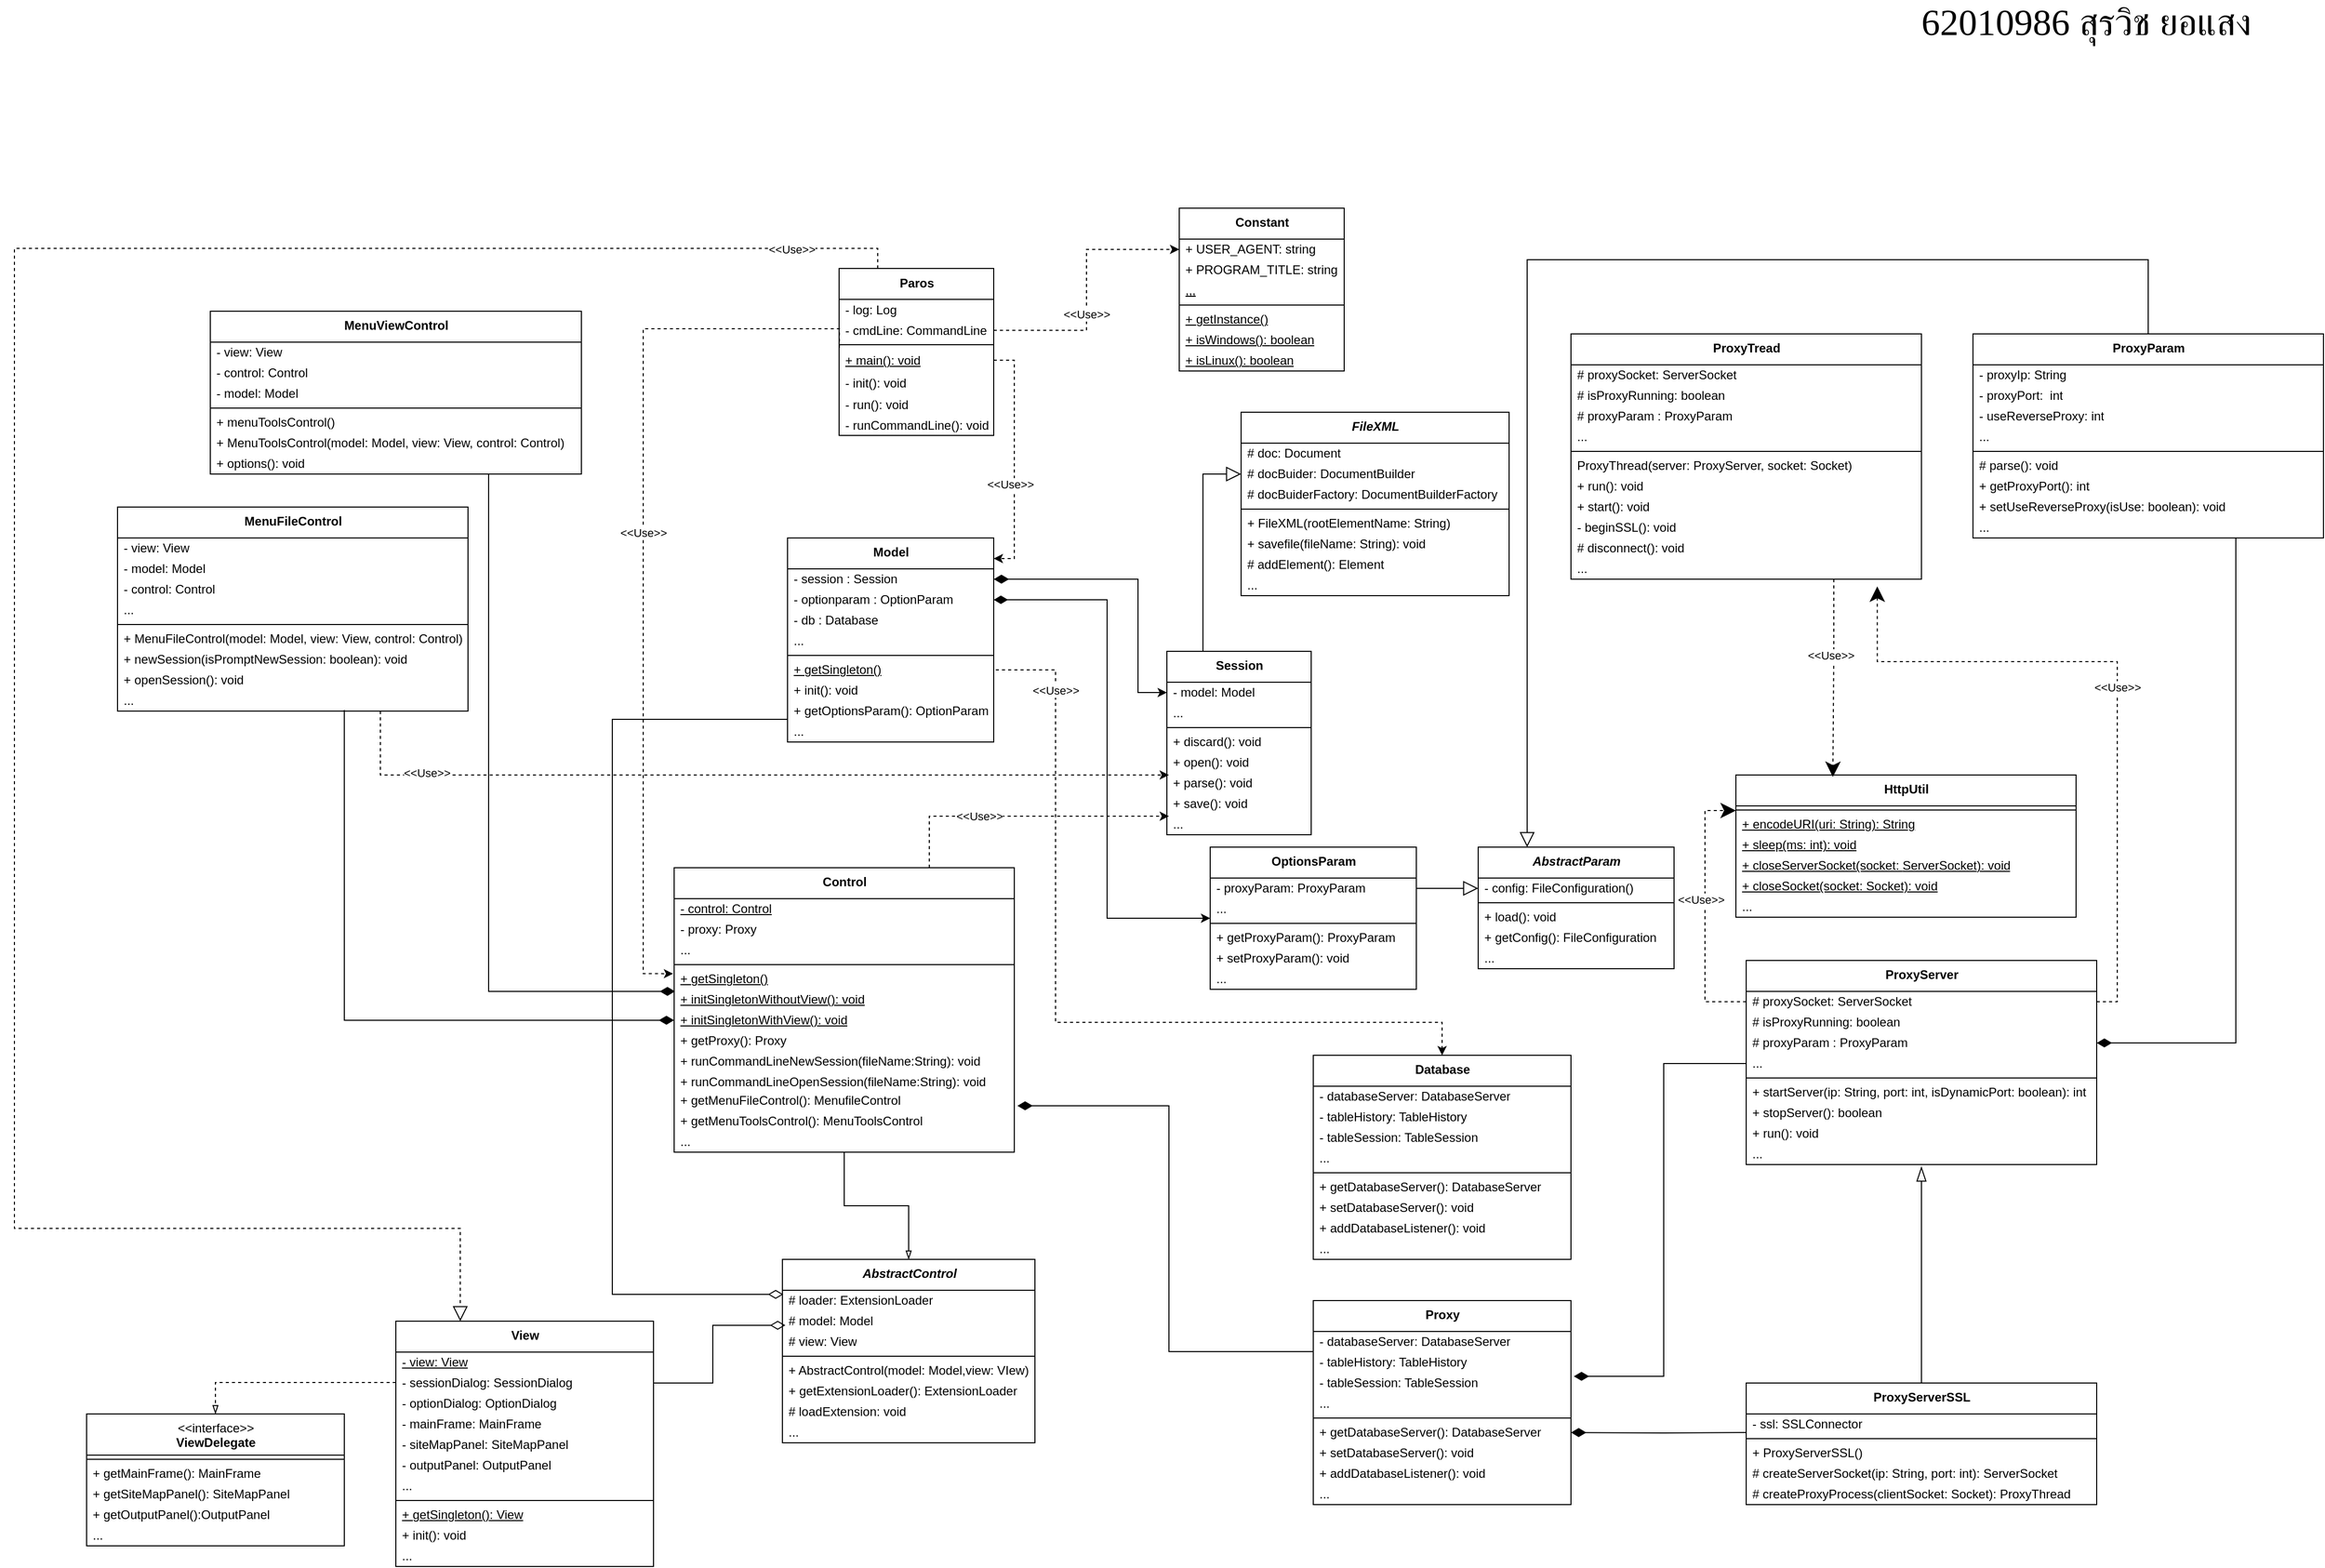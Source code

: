 <mxfile version="15.2.9" type="github">
  <diagram id="LhaKbp-pvuSwl7dLpp3J" name="Page-1">
    <mxGraphModel dx="3460" dy="1853" grid="1" gridSize="10" guides="1" tooltips="1" connect="1" arrows="1" fold="1" page="1" pageScale="1" pageWidth="1169" pageHeight="1654" math="0" shadow="0">
      <root>
        <mxCell id="0" />
        <mxCell id="1" parent="0" />
        <mxCell id="d8IxidHFoGoNQNJVgwHe-1" style="edgeStyle=orthogonalEdgeStyle;rounded=0;orthogonalLoop=1;jettySize=auto;html=1;exitX=0.25;exitY=0;exitDx=0;exitDy=0;entryX=0.25;entryY=0;entryDx=0;entryDy=0;startArrow=none;startFill=0;endArrow=block;endFill=0;startSize=12;endSize=12;dashed=1;" edge="1" parent="1" source="d8IxidHFoGoNQNJVgwHe-3" target="d8IxidHFoGoNQNJVgwHe-142">
          <mxGeometry relative="1" as="geometry">
            <Array as="points">
              <mxPoint x="888" y="269" />
              <mxPoint x="50" y="269" />
              <mxPoint x="50" y="1220" />
              <mxPoint x="483" y="1220" />
            </Array>
          </mxGeometry>
        </mxCell>
        <mxCell id="d8IxidHFoGoNQNJVgwHe-2" value="&amp;lt;&amp;lt;Use&amp;gt;&amp;gt;" style="edgeLabel;html=1;align=center;verticalAlign=middle;resizable=0;points=[];" vertex="1" connectable="0" parent="d8IxidHFoGoNQNJVgwHe-1">
          <mxGeometry x="-0.911" y="1" relative="1" as="geometry">
            <mxPoint as="offset" />
          </mxGeometry>
        </mxCell>
        <mxCell id="d8IxidHFoGoNQNJVgwHe-3" value="&lt;b&gt;Paros&lt;/b&gt;" style="swimlane;fontStyle=0;align=center;verticalAlign=top;childLayout=stackLayout;horizontal=1;startSize=30;horizontalStack=0;resizeParent=1;resizeParentMax=0;resizeLast=0;collapsible=0;marginBottom=0;html=1;" vertex="1" parent="1">
          <mxGeometry x="850" y="288.5" width="150" height="162" as="geometry" />
        </mxCell>
        <mxCell id="d8IxidHFoGoNQNJVgwHe-4" value="- log: Log" style="text;html=1;strokeColor=none;fillColor=none;align=left;verticalAlign=middle;spacingLeft=4;spacingRight=4;overflow=hidden;rotatable=0;points=[[0,0.5],[1,0.5]];portConstraint=eastwest;" vertex="1" parent="d8IxidHFoGoNQNJVgwHe-3">
          <mxGeometry y="30" width="150" height="20" as="geometry" />
        </mxCell>
        <mxCell id="d8IxidHFoGoNQNJVgwHe-5" value="- cmdLine: CommandLine" style="text;html=1;strokeColor=none;fillColor=none;align=left;verticalAlign=middle;spacingLeft=4;spacingRight=4;overflow=hidden;rotatable=0;points=[[0,0.5],[1,0.5]];portConstraint=eastwest;" vertex="1" parent="d8IxidHFoGoNQNJVgwHe-3">
          <mxGeometry y="50" width="150" height="20" as="geometry" />
        </mxCell>
        <mxCell id="d8IxidHFoGoNQNJVgwHe-6" value="" style="line;strokeWidth=1;fillColor=none;align=left;verticalAlign=middle;spacingTop=-1;spacingLeft=3;spacingRight=3;rotatable=0;labelPosition=right;points=[];portConstraint=eastwest;" vertex="1" parent="d8IxidHFoGoNQNJVgwHe-3">
          <mxGeometry y="70" width="150" height="8" as="geometry" />
        </mxCell>
        <mxCell id="d8IxidHFoGoNQNJVgwHe-7" value="&lt;u&gt;+ main(): void&lt;/u&gt;" style="text;html=1;strokeColor=none;fillColor=none;align=left;verticalAlign=middle;spacingLeft=4;spacingRight=4;overflow=hidden;rotatable=0;points=[[0,0.5],[1,0.5]];portConstraint=eastwest;" vertex="1" parent="d8IxidHFoGoNQNJVgwHe-3">
          <mxGeometry y="78" width="150" height="22" as="geometry" />
        </mxCell>
        <mxCell id="d8IxidHFoGoNQNJVgwHe-8" value="- init(): void" style="text;html=1;strokeColor=none;fillColor=none;align=left;verticalAlign=middle;spacingLeft=4;spacingRight=4;overflow=hidden;rotatable=0;points=[[0,0.5],[1,0.5]];portConstraint=eastwest;" vertex="1" parent="d8IxidHFoGoNQNJVgwHe-3">
          <mxGeometry y="100" width="150" height="22" as="geometry" />
        </mxCell>
        <mxCell id="d8IxidHFoGoNQNJVgwHe-9" value="- run(): void" style="text;html=1;strokeColor=none;fillColor=none;align=left;verticalAlign=middle;spacingLeft=4;spacingRight=4;overflow=hidden;rotatable=0;points=[[0,0.5],[1,0.5]];portConstraint=eastwest;" vertex="1" parent="d8IxidHFoGoNQNJVgwHe-3">
          <mxGeometry y="122" width="150" height="20" as="geometry" />
        </mxCell>
        <mxCell id="d8IxidHFoGoNQNJVgwHe-10" value="- runCommandLine(): void" style="text;html=1;strokeColor=none;fillColor=none;align=left;verticalAlign=middle;spacingLeft=4;spacingRight=4;overflow=hidden;rotatable=0;points=[[0,0.5],[1,0.5]];portConstraint=eastwest;" vertex="1" parent="d8IxidHFoGoNQNJVgwHe-3">
          <mxGeometry y="142" width="150" height="20" as="geometry" />
        </mxCell>
        <mxCell id="d8IxidHFoGoNQNJVgwHe-11" value="&lt;b&gt;Constant&lt;/b&gt;" style="swimlane;fontStyle=0;align=center;verticalAlign=top;childLayout=stackLayout;horizontal=1;startSize=30;horizontalStack=0;resizeParent=1;resizeParentMax=0;resizeLast=0;collapsible=0;marginBottom=0;html=1;" vertex="1" parent="1">
          <mxGeometry x="1180" y="230" width="160" height="158" as="geometry" />
        </mxCell>
        <mxCell id="d8IxidHFoGoNQNJVgwHe-12" value="+ USER_AGENT: string" style="text;html=1;strokeColor=none;fillColor=none;align=left;verticalAlign=middle;spacingLeft=4;spacingRight=4;overflow=hidden;rotatable=0;points=[[0,0.5],[1,0.5]];portConstraint=eastwest;" vertex="1" parent="d8IxidHFoGoNQNJVgwHe-11">
          <mxGeometry y="30" width="160" height="20" as="geometry" />
        </mxCell>
        <mxCell id="d8IxidHFoGoNQNJVgwHe-13" value="+ PROGRAM_TITLE: string" style="text;html=1;strokeColor=none;fillColor=none;align=left;verticalAlign=middle;spacingLeft=4;spacingRight=4;overflow=hidden;rotatable=0;points=[[0,0.5],[1,0.5]];portConstraint=eastwest;" vertex="1" parent="d8IxidHFoGoNQNJVgwHe-11">
          <mxGeometry y="50" width="160" height="20" as="geometry" />
        </mxCell>
        <mxCell id="d8IxidHFoGoNQNJVgwHe-14" value="&lt;u&gt;,,,&lt;/u&gt;" style="text;html=1;strokeColor=none;fillColor=none;align=left;verticalAlign=middle;spacingLeft=4;spacingRight=4;overflow=hidden;rotatable=0;points=[[0,0.5],[1,0.5]];portConstraint=eastwest;" vertex="1" parent="d8IxidHFoGoNQNJVgwHe-11">
          <mxGeometry y="70" width="160" height="20" as="geometry" />
        </mxCell>
        <mxCell id="d8IxidHFoGoNQNJVgwHe-15" value="" style="line;strokeWidth=1;fillColor=none;align=left;verticalAlign=middle;spacingTop=-1;spacingLeft=3;spacingRight=3;rotatable=0;labelPosition=right;points=[];portConstraint=eastwest;" vertex="1" parent="d8IxidHFoGoNQNJVgwHe-11">
          <mxGeometry y="90" width="160" height="8" as="geometry" />
        </mxCell>
        <mxCell id="d8IxidHFoGoNQNJVgwHe-16" value="&lt;u&gt;+ getInstance()&lt;/u&gt;" style="text;html=1;strokeColor=none;fillColor=none;align=left;verticalAlign=middle;spacingLeft=4;spacingRight=4;overflow=hidden;rotatable=0;points=[[0,0.5],[1,0.5]];portConstraint=eastwest;" vertex="1" parent="d8IxidHFoGoNQNJVgwHe-11">
          <mxGeometry y="98" width="160" height="20" as="geometry" />
        </mxCell>
        <mxCell id="d8IxidHFoGoNQNJVgwHe-17" value="&lt;u&gt;+ isWindows():&amp;nbsp;&lt;/u&gt;&lt;u&gt;boolean&lt;/u&gt;" style="text;html=1;strokeColor=none;fillColor=none;align=left;verticalAlign=middle;spacingLeft=4;spacingRight=4;overflow=hidden;rotatable=0;points=[[0,0.5],[1,0.5]];portConstraint=eastwest;" vertex="1" parent="d8IxidHFoGoNQNJVgwHe-11">
          <mxGeometry y="118" width="160" height="20" as="geometry" />
        </mxCell>
        <mxCell id="d8IxidHFoGoNQNJVgwHe-18" value="&lt;u&gt;+ isLinux():&amp;nbsp;&lt;/u&gt;&lt;u&gt;boolean&lt;/u&gt;" style="text;html=1;strokeColor=none;fillColor=none;align=left;verticalAlign=middle;spacingLeft=4;spacingRight=4;overflow=hidden;rotatable=0;points=[[0,0.5],[1,0.5]];portConstraint=eastwest;" vertex="1" parent="d8IxidHFoGoNQNJVgwHe-11">
          <mxGeometry y="138" width="160" height="20" as="geometry" />
        </mxCell>
        <mxCell id="d8IxidHFoGoNQNJVgwHe-19" value="&lt;b&gt;Model&lt;br&gt;&lt;/b&gt;" style="swimlane;fontStyle=0;align=center;verticalAlign=top;childLayout=stackLayout;horizontal=1;startSize=30;horizontalStack=0;resizeParent=1;resizeParentMax=0;resizeLast=0;collapsible=0;marginBottom=0;html=1;" vertex="1" parent="1">
          <mxGeometry x="800" y="550" width="200" height="198" as="geometry" />
        </mxCell>
        <mxCell id="d8IxidHFoGoNQNJVgwHe-20" value="- session : Session" style="text;html=1;strokeColor=none;fillColor=none;align=left;verticalAlign=middle;spacingLeft=4;spacingRight=4;overflow=hidden;rotatable=0;points=[[0,0.5],[1,0.5]];portConstraint=eastwest;" vertex="1" parent="d8IxidHFoGoNQNJVgwHe-19">
          <mxGeometry y="30" width="200" height="20" as="geometry" />
        </mxCell>
        <mxCell id="d8IxidHFoGoNQNJVgwHe-21" value="- optionparam : OptionParam" style="text;html=1;strokeColor=none;fillColor=none;align=left;verticalAlign=middle;spacingLeft=4;spacingRight=4;overflow=hidden;rotatable=0;points=[[0,0.5],[1,0.5]];portConstraint=eastwest;" vertex="1" parent="d8IxidHFoGoNQNJVgwHe-19">
          <mxGeometry y="50" width="200" height="20" as="geometry" />
        </mxCell>
        <mxCell id="d8IxidHFoGoNQNJVgwHe-22" value="- db : Database" style="text;html=1;strokeColor=none;fillColor=none;align=left;verticalAlign=middle;spacingLeft=4;spacingRight=4;overflow=hidden;rotatable=0;points=[[0,0.5],[1,0.5]];portConstraint=eastwest;" vertex="1" parent="d8IxidHFoGoNQNJVgwHe-19">
          <mxGeometry y="70" width="200" height="20" as="geometry" />
        </mxCell>
        <mxCell id="d8IxidHFoGoNQNJVgwHe-23" value="..." style="text;html=1;strokeColor=none;fillColor=none;align=left;verticalAlign=middle;spacingLeft=4;spacingRight=4;overflow=hidden;rotatable=0;points=[[0,0.5],[1,0.5]];portConstraint=eastwest;" vertex="1" parent="d8IxidHFoGoNQNJVgwHe-19">
          <mxGeometry y="90" width="200" height="20" as="geometry" />
        </mxCell>
        <mxCell id="d8IxidHFoGoNQNJVgwHe-24" value="" style="line;strokeWidth=1;fillColor=none;align=left;verticalAlign=middle;spacingTop=-1;spacingLeft=3;spacingRight=3;rotatable=0;labelPosition=right;points=[];portConstraint=eastwest;" vertex="1" parent="d8IxidHFoGoNQNJVgwHe-19">
          <mxGeometry y="110" width="200" height="8" as="geometry" />
        </mxCell>
        <mxCell id="d8IxidHFoGoNQNJVgwHe-25" value="&lt;u&gt;+ getSingleton()&lt;/u&gt;" style="text;html=1;strokeColor=none;fillColor=none;align=left;verticalAlign=middle;spacingLeft=4;spacingRight=4;overflow=hidden;rotatable=0;points=[[0,0.5],[1,0.5]];portConstraint=eastwest;" vertex="1" parent="d8IxidHFoGoNQNJVgwHe-19">
          <mxGeometry y="118" width="200" height="20" as="geometry" />
        </mxCell>
        <mxCell id="d8IxidHFoGoNQNJVgwHe-26" value="+ init(): void" style="text;html=1;strokeColor=none;fillColor=none;align=left;verticalAlign=middle;spacingLeft=4;spacingRight=4;overflow=hidden;rotatable=0;points=[[0,0.5],[1,0.5]];portConstraint=eastwest;" vertex="1" parent="d8IxidHFoGoNQNJVgwHe-19">
          <mxGeometry y="138" width="200" height="20" as="geometry" />
        </mxCell>
        <mxCell id="d8IxidHFoGoNQNJVgwHe-27" value="+ getOptionsParam(): OptionParam" style="text;html=1;strokeColor=none;fillColor=none;align=left;verticalAlign=middle;spacingLeft=4;spacingRight=4;overflow=hidden;rotatable=0;points=[[0,0.5],[1,0.5]];portConstraint=eastwest;" vertex="1" parent="d8IxidHFoGoNQNJVgwHe-19">
          <mxGeometry y="158" width="200" height="20" as="geometry" />
        </mxCell>
        <mxCell id="d8IxidHFoGoNQNJVgwHe-28" value="..." style="text;html=1;strokeColor=none;fillColor=none;align=left;verticalAlign=middle;spacingLeft=4;spacingRight=4;overflow=hidden;rotatable=0;points=[[0,0.5],[1,0.5]];portConstraint=eastwest;" vertex="1" parent="d8IxidHFoGoNQNJVgwHe-19">
          <mxGeometry y="178" width="200" height="20" as="geometry" />
        </mxCell>
        <mxCell id="d8IxidHFoGoNQNJVgwHe-29" style="edgeStyle=orthogonalEdgeStyle;rounded=0;orthogonalLoop=1;jettySize=auto;html=1;exitX=1;exitY=0.5;exitDx=0;exitDy=0;dashed=1;" edge="1" parent="1" source="d8IxidHFoGoNQNJVgwHe-7">
          <mxGeometry relative="1" as="geometry">
            <mxPoint x="1000" y="570" as="targetPoint" />
            <Array as="points">
              <mxPoint x="1020" y="378" />
              <mxPoint x="1020" y="570" />
            </Array>
          </mxGeometry>
        </mxCell>
        <mxCell id="d8IxidHFoGoNQNJVgwHe-30" value="&amp;lt;&amp;lt;Use&amp;gt;&amp;gt;" style="edgeLabel;html=1;align=center;verticalAlign=middle;resizable=0;points=[];" vertex="1" connectable="0" parent="1">
          <mxGeometry x="1040.002" y="340" as="geometry">
            <mxPoint x="-24" y="158" as="offset" />
          </mxGeometry>
        </mxCell>
        <mxCell id="d8IxidHFoGoNQNJVgwHe-31" style="edgeStyle=orthogonalEdgeStyle;rounded=0;orthogonalLoop=1;jettySize=auto;html=1;startArrow=none;startFill=0;endArrow=block;endFill=0;exitX=0.25;exitY=0;exitDx=0;exitDy=0;endSize=12;" edge="1" parent="1" source="d8IxidHFoGoNQNJVgwHe-32" target="d8IxidHFoGoNQNJVgwHe-43">
          <mxGeometry relative="1" as="geometry">
            <mxPoint x="1190" y="630" as="sourcePoint" />
            <Array as="points">
              <mxPoint x="1203" y="488" />
            </Array>
          </mxGeometry>
        </mxCell>
        <mxCell id="d8IxidHFoGoNQNJVgwHe-32" value="&lt;b&gt;Session&lt;br&gt;&lt;/b&gt;" style="swimlane;fontStyle=0;align=center;verticalAlign=top;childLayout=stackLayout;horizontal=1;startSize=30;horizontalStack=0;resizeParent=1;resizeParentMax=0;resizeLast=0;collapsible=0;marginBottom=0;html=1;" vertex="1" parent="1">
          <mxGeometry x="1168" y="660" width="140" height="178" as="geometry" />
        </mxCell>
        <mxCell id="d8IxidHFoGoNQNJVgwHe-33" value="- model: Model" style="text;html=1;strokeColor=none;fillColor=none;align=left;verticalAlign=middle;spacingLeft=4;spacingRight=4;overflow=hidden;rotatable=0;points=[[0,0.5],[1,0.5]];portConstraint=eastwest;" vertex="1" parent="d8IxidHFoGoNQNJVgwHe-32">
          <mxGeometry y="30" width="140" height="20" as="geometry" />
        </mxCell>
        <mxCell id="d8IxidHFoGoNQNJVgwHe-34" value="..." style="text;html=1;strokeColor=none;fillColor=none;align=left;verticalAlign=middle;spacingLeft=4;spacingRight=4;overflow=hidden;rotatable=0;points=[[0,0.5],[1,0.5]];portConstraint=eastwest;" vertex="1" parent="d8IxidHFoGoNQNJVgwHe-32">
          <mxGeometry y="50" width="140" height="20" as="geometry" />
        </mxCell>
        <mxCell id="d8IxidHFoGoNQNJVgwHe-35" value="" style="line;strokeWidth=1;fillColor=none;align=left;verticalAlign=middle;spacingTop=-1;spacingLeft=3;spacingRight=3;rotatable=0;labelPosition=right;points=[];portConstraint=eastwest;" vertex="1" parent="d8IxidHFoGoNQNJVgwHe-32">
          <mxGeometry y="70" width="140" height="8" as="geometry" />
        </mxCell>
        <mxCell id="d8IxidHFoGoNQNJVgwHe-36" value="+ discard(): void" style="text;html=1;strokeColor=none;fillColor=none;align=left;verticalAlign=middle;spacingLeft=4;spacingRight=4;overflow=hidden;rotatable=0;points=[[0,0.5],[1,0.5]];portConstraint=eastwest;" vertex="1" parent="d8IxidHFoGoNQNJVgwHe-32">
          <mxGeometry y="78" width="140" height="20" as="geometry" />
        </mxCell>
        <mxCell id="d8IxidHFoGoNQNJVgwHe-37" value="+ open(): void" style="text;html=1;strokeColor=none;fillColor=none;align=left;verticalAlign=middle;spacingLeft=4;spacingRight=4;overflow=hidden;rotatable=0;points=[[0,0.5],[1,0.5]];portConstraint=eastwest;" vertex="1" parent="d8IxidHFoGoNQNJVgwHe-32">
          <mxGeometry y="98" width="140" height="20" as="geometry" />
        </mxCell>
        <mxCell id="d8IxidHFoGoNQNJVgwHe-38" value="+ parse(): void" style="text;html=1;strokeColor=none;fillColor=none;align=left;verticalAlign=middle;spacingLeft=4;spacingRight=4;overflow=hidden;rotatable=0;points=[[0,0.5],[1,0.5]];portConstraint=eastwest;" vertex="1" parent="d8IxidHFoGoNQNJVgwHe-32">
          <mxGeometry y="118" width="140" height="20" as="geometry" />
        </mxCell>
        <mxCell id="d8IxidHFoGoNQNJVgwHe-39" value="+ save(): void" style="text;html=1;strokeColor=none;fillColor=none;align=left;verticalAlign=middle;spacingLeft=4;spacingRight=4;overflow=hidden;rotatable=0;points=[[0,0.5],[1,0.5]];portConstraint=eastwest;" vertex="1" parent="d8IxidHFoGoNQNJVgwHe-32">
          <mxGeometry y="138" width="140" height="20" as="geometry" />
        </mxCell>
        <mxCell id="d8IxidHFoGoNQNJVgwHe-40" value="..." style="text;html=1;strokeColor=none;fillColor=none;align=left;verticalAlign=middle;spacingLeft=4;spacingRight=4;overflow=hidden;rotatable=0;points=[[0,0.5],[1,0.5]];portConstraint=eastwest;" vertex="1" parent="d8IxidHFoGoNQNJVgwHe-32">
          <mxGeometry y="158" width="140" height="20" as="geometry" />
        </mxCell>
        <mxCell id="d8IxidHFoGoNQNJVgwHe-41" value="&lt;b&gt;&lt;i&gt;FileXML&lt;/i&gt;&lt;br&gt;&lt;/b&gt;" style="swimlane;fontStyle=0;align=center;verticalAlign=top;childLayout=stackLayout;horizontal=1;startSize=30;horizontalStack=0;resizeParent=1;resizeParentMax=0;resizeLast=0;collapsible=0;marginBottom=0;html=1;" vertex="1" parent="1">
          <mxGeometry x="1240" y="428" width="260" height="178" as="geometry" />
        </mxCell>
        <mxCell id="d8IxidHFoGoNQNJVgwHe-42" value="# doc: Document" style="text;html=1;strokeColor=none;fillColor=none;align=left;verticalAlign=middle;spacingLeft=4;spacingRight=4;overflow=hidden;rotatable=0;points=[[0,0.5],[1,0.5]];portConstraint=eastwest;" vertex="1" parent="d8IxidHFoGoNQNJVgwHe-41">
          <mxGeometry y="30" width="260" height="20" as="geometry" />
        </mxCell>
        <mxCell id="d8IxidHFoGoNQNJVgwHe-43" value="# docBuider: DocumentBuilder" style="text;html=1;strokeColor=none;fillColor=none;align=left;verticalAlign=middle;spacingLeft=4;spacingRight=4;overflow=hidden;rotatable=0;points=[[0,0.5],[1,0.5]];portConstraint=eastwest;" vertex="1" parent="d8IxidHFoGoNQNJVgwHe-41">
          <mxGeometry y="50" width="260" height="20" as="geometry" />
        </mxCell>
        <mxCell id="d8IxidHFoGoNQNJVgwHe-44" value="# docBuiderFactory: DocumentBuilderFactory" style="text;html=1;strokeColor=none;fillColor=none;align=left;verticalAlign=middle;spacingLeft=4;spacingRight=4;overflow=hidden;rotatable=0;points=[[0,0.5],[1,0.5]];portConstraint=eastwest;" vertex="1" parent="d8IxidHFoGoNQNJVgwHe-41">
          <mxGeometry y="70" width="260" height="20" as="geometry" />
        </mxCell>
        <mxCell id="d8IxidHFoGoNQNJVgwHe-45" value="" style="line;strokeWidth=1;fillColor=none;align=left;verticalAlign=middle;spacingTop=-1;spacingLeft=3;spacingRight=3;rotatable=0;labelPosition=right;points=[];portConstraint=eastwest;" vertex="1" parent="d8IxidHFoGoNQNJVgwHe-41">
          <mxGeometry y="90" width="260" height="8" as="geometry" />
        </mxCell>
        <mxCell id="d8IxidHFoGoNQNJVgwHe-46" value="+ FileXML(rootElementName: String)" style="text;html=1;strokeColor=none;fillColor=none;align=left;verticalAlign=middle;spacingLeft=4;spacingRight=4;overflow=hidden;rotatable=0;points=[[0,0.5],[1,0.5]];portConstraint=eastwest;" vertex="1" parent="d8IxidHFoGoNQNJVgwHe-41">
          <mxGeometry y="98" width="260" height="20" as="geometry" />
        </mxCell>
        <mxCell id="d8IxidHFoGoNQNJVgwHe-47" value="+ savefile(fileName: String): void" style="text;html=1;strokeColor=none;fillColor=none;align=left;verticalAlign=middle;spacingLeft=4;spacingRight=4;overflow=hidden;rotatable=0;points=[[0,0.5],[1,0.5]];portConstraint=eastwest;" vertex="1" parent="d8IxidHFoGoNQNJVgwHe-41">
          <mxGeometry y="118" width="260" height="20" as="geometry" />
        </mxCell>
        <mxCell id="d8IxidHFoGoNQNJVgwHe-48" value="# addElement(): Element" style="text;html=1;strokeColor=none;fillColor=none;align=left;verticalAlign=middle;spacingLeft=4;spacingRight=4;overflow=hidden;rotatable=0;points=[[0,0.5],[1,0.5]];portConstraint=eastwest;" vertex="1" parent="d8IxidHFoGoNQNJVgwHe-41">
          <mxGeometry y="138" width="260" height="20" as="geometry" />
        </mxCell>
        <mxCell id="d8IxidHFoGoNQNJVgwHe-49" value="..." style="text;html=1;strokeColor=none;fillColor=none;align=left;verticalAlign=middle;spacingLeft=4;spacingRight=4;overflow=hidden;rotatable=0;points=[[0,0.5],[1,0.5]];portConstraint=eastwest;" vertex="1" parent="d8IxidHFoGoNQNJVgwHe-41">
          <mxGeometry y="158" width="260" height="20" as="geometry" />
        </mxCell>
        <mxCell id="d8IxidHFoGoNQNJVgwHe-50" style="edgeStyle=orthogonalEdgeStyle;rounded=0;orthogonalLoop=1;jettySize=auto;html=1;exitX=0.5;exitY=1;exitDx=0;exitDy=0;entryX=0.5;entryY=0;entryDx=0;entryDy=0;endArrow=blockThin;endFill=0;" edge="1" parent="1" source="d8IxidHFoGoNQNJVgwHe-53" target="d8IxidHFoGoNQNJVgwHe-99">
          <mxGeometry relative="1" as="geometry" />
        </mxCell>
        <mxCell id="d8IxidHFoGoNQNJVgwHe-51" style="edgeStyle=orthogonalEdgeStyle;rounded=0;orthogonalLoop=1;jettySize=auto;html=1;exitX=0.75;exitY=0;exitDx=0;exitDy=0;endArrow=classic;endFill=1;dashed=1;" edge="1" parent="1" source="d8IxidHFoGoNQNJVgwHe-53">
          <mxGeometry relative="1" as="geometry">
            <mxPoint x="1170" y="820" as="targetPoint" />
            <Array as="points">
              <mxPoint x="938" y="820" />
              <mxPoint x="1170" y="820" />
            </Array>
          </mxGeometry>
        </mxCell>
        <mxCell id="d8IxidHFoGoNQNJVgwHe-52" value="&amp;lt;&amp;lt;Use&amp;gt;&amp;gt;" style="edgeLabel;html=1;align=center;verticalAlign=middle;resizable=0;points=[];" vertex="1" connectable="0" parent="d8IxidHFoGoNQNJVgwHe-51">
          <mxGeometry x="-0.313" relative="1" as="geometry">
            <mxPoint x="1" as="offset" />
          </mxGeometry>
        </mxCell>
        <mxCell id="d8IxidHFoGoNQNJVgwHe-53" value="&lt;b&gt;Control&lt;br&gt;&lt;/b&gt;" style="swimlane;fontStyle=0;align=center;verticalAlign=top;childLayout=stackLayout;horizontal=1;startSize=30;horizontalStack=0;resizeParent=1;resizeParentMax=0;resizeLast=0;collapsible=0;marginBottom=0;html=1;" vertex="1" parent="1">
          <mxGeometry x="690" y="870" width="330" height="276" as="geometry" />
        </mxCell>
        <mxCell id="d8IxidHFoGoNQNJVgwHe-54" value="&lt;u&gt;- control: Control&lt;/u&gt;" style="text;html=1;strokeColor=none;fillColor=none;align=left;verticalAlign=middle;spacingLeft=4;spacingRight=4;overflow=hidden;rotatable=0;points=[[0,0.5],[1,0.5]];portConstraint=eastwest;" vertex="1" parent="d8IxidHFoGoNQNJVgwHe-53">
          <mxGeometry y="30" width="330" height="20" as="geometry" />
        </mxCell>
        <mxCell id="d8IxidHFoGoNQNJVgwHe-55" value="- proxy: Proxy" style="text;html=1;strokeColor=none;fillColor=none;align=left;verticalAlign=middle;spacingLeft=4;spacingRight=4;overflow=hidden;rotatable=0;points=[[0,0.5],[1,0.5]];portConstraint=eastwest;" vertex="1" parent="d8IxidHFoGoNQNJVgwHe-53">
          <mxGeometry y="50" width="330" height="20" as="geometry" />
        </mxCell>
        <mxCell id="d8IxidHFoGoNQNJVgwHe-56" value="..." style="text;html=1;strokeColor=none;fillColor=none;align=left;verticalAlign=middle;spacingLeft=4;spacingRight=4;overflow=hidden;rotatable=0;points=[[0,0.5],[1,0.5]];portConstraint=eastwest;" vertex="1" parent="d8IxidHFoGoNQNJVgwHe-53">
          <mxGeometry y="70" width="330" height="20" as="geometry" />
        </mxCell>
        <mxCell id="d8IxidHFoGoNQNJVgwHe-57" value="" style="line;strokeWidth=1;fillColor=none;align=left;verticalAlign=middle;spacingTop=-1;spacingLeft=3;spacingRight=3;rotatable=0;labelPosition=right;points=[];portConstraint=eastwest;" vertex="1" parent="d8IxidHFoGoNQNJVgwHe-53">
          <mxGeometry y="90" width="330" height="8" as="geometry" />
        </mxCell>
        <mxCell id="d8IxidHFoGoNQNJVgwHe-58" value="&lt;u&gt;+ getSingleton()&lt;/u&gt;" style="text;html=1;strokeColor=none;fillColor=none;align=left;verticalAlign=middle;spacingLeft=4;spacingRight=4;overflow=hidden;rotatable=0;points=[[0,0.5],[1,0.5]];portConstraint=eastwest;" vertex="1" parent="d8IxidHFoGoNQNJVgwHe-53">
          <mxGeometry y="98" width="330" height="20" as="geometry" />
        </mxCell>
        <mxCell id="d8IxidHFoGoNQNJVgwHe-59" value="&lt;u&gt;+ initSingletonWithoutView(): void&lt;/u&gt;" style="text;html=1;strokeColor=none;fillColor=none;align=left;verticalAlign=middle;spacingLeft=4;spacingRight=4;overflow=hidden;rotatable=0;points=[[0,0.5],[1,0.5]];portConstraint=eastwest;" vertex="1" parent="d8IxidHFoGoNQNJVgwHe-53">
          <mxGeometry y="118" width="330" height="20" as="geometry" />
        </mxCell>
        <mxCell id="d8IxidHFoGoNQNJVgwHe-60" value="&lt;u&gt;+ initSingletonWithView(): void&lt;/u&gt;" style="text;html=1;strokeColor=none;fillColor=none;align=left;verticalAlign=middle;spacingLeft=4;spacingRight=4;overflow=hidden;rotatable=0;points=[[0,0.5],[1,0.5]];portConstraint=eastwest;" vertex="1" parent="d8IxidHFoGoNQNJVgwHe-53">
          <mxGeometry y="138" width="330" height="20" as="geometry" />
        </mxCell>
        <mxCell id="d8IxidHFoGoNQNJVgwHe-61" value="+ getProxy(): Proxy" style="text;html=1;strokeColor=none;fillColor=none;align=left;verticalAlign=middle;spacingLeft=4;spacingRight=4;overflow=hidden;rotatable=0;points=[[0,0.5],[1,0.5]];portConstraint=eastwest;" vertex="1" parent="d8IxidHFoGoNQNJVgwHe-53">
          <mxGeometry y="158" width="330" height="20" as="geometry" />
        </mxCell>
        <mxCell id="d8IxidHFoGoNQNJVgwHe-62" value="+ runCommandLineNewSession(fileName:String): void" style="text;html=1;strokeColor=none;fillColor=none;align=left;verticalAlign=middle;spacingLeft=4;spacingRight=4;overflow=hidden;rotatable=0;points=[[0,0.5],[1,0.5]];portConstraint=eastwest;" vertex="1" parent="d8IxidHFoGoNQNJVgwHe-53">
          <mxGeometry y="178" width="330" height="20" as="geometry" />
        </mxCell>
        <mxCell id="d8IxidHFoGoNQNJVgwHe-63" value="+&amp;nbsp;runCommandLineOpenSession(fileName:String): void" style="text;html=1;strokeColor=none;fillColor=none;align=left;verticalAlign=middle;spacingLeft=4;spacingRight=4;overflow=hidden;rotatable=0;points=[[0,0.5],[1,0.5]];portConstraint=eastwest;" vertex="1" parent="d8IxidHFoGoNQNJVgwHe-53">
          <mxGeometry y="198" width="330" height="18" as="geometry" />
        </mxCell>
        <mxCell id="d8IxidHFoGoNQNJVgwHe-64" value="+ getMenuFileControl(): MenufileControl" style="text;html=1;strokeColor=none;fillColor=none;align=left;verticalAlign=middle;spacingLeft=4;spacingRight=4;overflow=hidden;rotatable=0;points=[[0,0.5],[1,0.5]];portConstraint=eastwest;" vertex="1" parent="d8IxidHFoGoNQNJVgwHe-53">
          <mxGeometry y="216" width="330" height="20" as="geometry" />
        </mxCell>
        <mxCell id="d8IxidHFoGoNQNJVgwHe-65" value="+ getMenuToolsControl(): MenuToolsControl" style="text;html=1;strokeColor=none;fillColor=none;align=left;verticalAlign=middle;spacingLeft=4;spacingRight=4;overflow=hidden;rotatable=0;points=[[0,0.5],[1,0.5]];portConstraint=eastwest;" vertex="1" parent="d8IxidHFoGoNQNJVgwHe-53">
          <mxGeometry y="236" width="330" height="20" as="geometry" />
        </mxCell>
        <mxCell id="d8IxidHFoGoNQNJVgwHe-66" value="..." style="text;html=1;strokeColor=none;fillColor=none;align=left;verticalAlign=middle;spacingLeft=4;spacingRight=4;overflow=hidden;rotatable=0;points=[[0,0.5],[1,0.5]];portConstraint=eastwest;" vertex="1" parent="d8IxidHFoGoNQNJVgwHe-53">
          <mxGeometry y="256" width="330" height="20" as="geometry" />
        </mxCell>
        <mxCell id="d8IxidHFoGoNQNJVgwHe-67" style="edgeStyle=orthogonalEdgeStyle;rounded=0;orthogonalLoop=1;jettySize=auto;html=1;exitX=1;exitY=0.5;exitDx=0;exitDy=0;dashed=1;" edge="1" parent="1" source="d8IxidHFoGoNQNJVgwHe-5" target="d8IxidHFoGoNQNJVgwHe-12">
          <mxGeometry relative="1" as="geometry" />
        </mxCell>
        <mxCell id="d8IxidHFoGoNQNJVgwHe-68" value="&amp;lt;&amp;lt;Use&amp;gt;&amp;gt;" style="edgeLabel;html=1;align=center;verticalAlign=middle;resizable=0;points=[];" vertex="1" connectable="0" parent="d8IxidHFoGoNQNJVgwHe-67">
          <mxGeometry x="-0.179" relative="1" as="geometry">
            <mxPoint as="offset" />
          </mxGeometry>
        </mxCell>
        <mxCell id="d8IxidHFoGoNQNJVgwHe-69" style="edgeStyle=orthogonalEdgeStyle;rounded=0;orthogonalLoop=1;jettySize=auto;html=1;dashed=1;entryX=-0.003;entryY=0.241;entryDx=0;entryDy=0;entryPerimeter=0;exitX=0.002;exitY=-0.043;exitDx=0;exitDy=0;exitPerimeter=0;" edge="1" parent="1" source="d8IxidHFoGoNQNJVgwHe-7" target="d8IxidHFoGoNQNJVgwHe-58">
          <mxGeometry relative="1" as="geometry">
            <mxPoint x="760" y="368" as="sourcePoint" />
            <mxPoint x="780.4" y="891.34" as="targetPoint" />
            <Array as="points">
              <mxPoint x="850" y="347" />
              <mxPoint x="660" y="347" />
              <mxPoint x="660" y="973" />
            </Array>
          </mxGeometry>
        </mxCell>
        <mxCell id="d8IxidHFoGoNQNJVgwHe-70" value="&amp;lt;&amp;lt;Use&amp;gt;&amp;gt;" style="edgeLabel;html=1;align=center;verticalAlign=middle;resizable=0;points=[];" vertex="1" connectable="0" parent="d8IxidHFoGoNQNJVgwHe-69">
          <mxGeometry x="-0.059" relative="1" as="geometry">
            <mxPoint as="offset" />
          </mxGeometry>
        </mxCell>
        <mxCell id="d8IxidHFoGoNQNJVgwHe-71" value="&lt;b&gt;Database&lt;br&gt;&lt;/b&gt;" style="swimlane;fontStyle=0;align=center;verticalAlign=top;childLayout=stackLayout;horizontal=1;startSize=30;horizontalStack=0;resizeParent=1;resizeParentMax=0;resizeLast=0;collapsible=0;marginBottom=0;html=1;" vertex="1" parent="1">
          <mxGeometry x="1310" y="1052" width="250" height="198" as="geometry" />
        </mxCell>
        <mxCell id="d8IxidHFoGoNQNJVgwHe-72" value="- databaseServer: DatabaseServer" style="text;html=1;strokeColor=none;fillColor=none;align=left;verticalAlign=middle;spacingLeft=4;spacingRight=4;overflow=hidden;rotatable=0;points=[[0,0.5],[1,0.5]];portConstraint=eastwest;" vertex="1" parent="d8IxidHFoGoNQNJVgwHe-71">
          <mxGeometry y="30" width="250" height="20" as="geometry" />
        </mxCell>
        <mxCell id="d8IxidHFoGoNQNJVgwHe-73" value="- tableHistory: TableHistory" style="text;html=1;strokeColor=none;fillColor=none;align=left;verticalAlign=middle;spacingLeft=4;spacingRight=4;overflow=hidden;rotatable=0;points=[[0,0.5],[1,0.5]];portConstraint=eastwest;" vertex="1" parent="d8IxidHFoGoNQNJVgwHe-71">
          <mxGeometry y="50" width="250" height="20" as="geometry" />
        </mxCell>
        <mxCell id="d8IxidHFoGoNQNJVgwHe-74" value="- tableSession: TableSession" style="text;html=1;strokeColor=none;fillColor=none;align=left;verticalAlign=middle;spacingLeft=4;spacingRight=4;overflow=hidden;rotatable=0;points=[[0,0.5],[1,0.5]];portConstraint=eastwest;" vertex="1" parent="d8IxidHFoGoNQNJVgwHe-71">
          <mxGeometry y="70" width="250" height="20" as="geometry" />
        </mxCell>
        <mxCell id="d8IxidHFoGoNQNJVgwHe-75" value="..." style="text;html=1;strokeColor=none;fillColor=none;align=left;verticalAlign=middle;spacingLeft=4;spacingRight=4;overflow=hidden;rotatable=0;points=[[0,0.5],[1,0.5]];portConstraint=eastwest;" vertex="1" parent="d8IxidHFoGoNQNJVgwHe-71">
          <mxGeometry y="90" width="250" height="20" as="geometry" />
        </mxCell>
        <mxCell id="d8IxidHFoGoNQNJVgwHe-76" value="" style="line;strokeWidth=1;fillColor=none;align=left;verticalAlign=middle;spacingTop=-1;spacingLeft=3;spacingRight=3;rotatable=0;labelPosition=right;points=[];portConstraint=eastwest;" vertex="1" parent="d8IxidHFoGoNQNJVgwHe-71">
          <mxGeometry y="110" width="250" height="8" as="geometry" />
        </mxCell>
        <mxCell id="d8IxidHFoGoNQNJVgwHe-77" value="+ getDatabaseServer(): DatabaseServer" style="text;html=1;strokeColor=none;fillColor=none;align=left;verticalAlign=middle;spacingLeft=4;spacingRight=4;overflow=hidden;rotatable=0;points=[[0,0.5],[1,0.5]];portConstraint=eastwest;" vertex="1" parent="d8IxidHFoGoNQNJVgwHe-71">
          <mxGeometry y="118" width="250" height="20" as="geometry" />
        </mxCell>
        <mxCell id="d8IxidHFoGoNQNJVgwHe-78" value="+ setDatabaseServer(): void" style="text;html=1;strokeColor=none;fillColor=none;align=left;verticalAlign=middle;spacingLeft=4;spacingRight=4;overflow=hidden;rotatable=0;points=[[0,0.5],[1,0.5]];portConstraint=eastwest;" vertex="1" parent="d8IxidHFoGoNQNJVgwHe-71">
          <mxGeometry y="138" width="250" height="20" as="geometry" />
        </mxCell>
        <mxCell id="d8IxidHFoGoNQNJVgwHe-79" value="+ addDatabaseListener(): void" style="text;html=1;strokeColor=none;fillColor=none;align=left;verticalAlign=middle;spacingLeft=4;spacingRight=4;overflow=hidden;rotatable=0;points=[[0,0.5],[1,0.5]];portConstraint=eastwest;" vertex="1" parent="d8IxidHFoGoNQNJVgwHe-71">
          <mxGeometry y="158" width="250" height="20" as="geometry" />
        </mxCell>
        <mxCell id="d8IxidHFoGoNQNJVgwHe-80" value="..." style="text;html=1;strokeColor=none;fillColor=none;align=left;verticalAlign=middle;spacingLeft=4;spacingRight=4;overflow=hidden;rotatable=0;points=[[0,0.5],[1,0.5]];portConstraint=eastwest;" vertex="1" parent="d8IxidHFoGoNQNJVgwHe-71">
          <mxGeometry y="178" width="250" height="20" as="geometry" />
        </mxCell>
        <mxCell id="d8IxidHFoGoNQNJVgwHe-81" style="edgeStyle=orthogonalEdgeStyle;rounded=0;orthogonalLoop=1;jettySize=auto;html=1;exitX=1;exitY=0.5;exitDx=0;exitDy=0;startArrow=none;startFill=0;dashed=1;entryX=0.5;entryY=0;entryDx=0;entryDy=0;" edge="1" parent="1" source="d8IxidHFoGoNQNJVgwHe-23" target="d8IxidHFoGoNQNJVgwHe-71">
          <mxGeometry relative="1" as="geometry">
            <mxPoint x="1050" y="978" as="targetPoint" />
            <Array as="points">
              <mxPoint x="1060" y="678" />
              <mxPoint x="1060" y="1020" />
              <mxPoint x="1435" y="1020" />
            </Array>
          </mxGeometry>
        </mxCell>
        <mxCell id="d8IxidHFoGoNQNJVgwHe-82" value="&amp;lt;&amp;lt;Use&amp;gt;&amp;gt;" style="edgeLabel;html=1;align=center;verticalAlign=middle;resizable=0;points=[];" vertex="1" connectable="0" parent="d8IxidHFoGoNQNJVgwHe-81">
          <mxGeometry x="-0.464" y="4" relative="1" as="geometry">
            <mxPoint x="-4" y="-117" as="offset" />
          </mxGeometry>
        </mxCell>
        <mxCell id="d8IxidHFoGoNQNJVgwHe-83" value="&lt;b&gt;OptionsParam&lt;br&gt;&lt;/b&gt;" style="swimlane;fontStyle=0;align=center;verticalAlign=top;childLayout=stackLayout;horizontal=1;startSize=30;horizontalStack=0;resizeParent=1;resizeParentMax=0;resizeLast=0;collapsible=0;marginBottom=0;html=1;" vertex="1" parent="1">
          <mxGeometry x="1210" y="850" width="200" height="138" as="geometry" />
        </mxCell>
        <mxCell id="d8IxidHFoGoNQNJVgwHe-84" value="- proxyParam: ProxyParam" style="text;html=1;strokeColor=none;fillColor=none;align=left;verticalAlign=middle;spacingLeft=4;spacingRight=4;overflow=hidden;rotatable=0;points=[[0,0.5],[1,0.5]];portConstraint=eastwest;" vertex="1" parent="d8IxidHFoGoNQNJVgwHe-83">
          <mxGeometry y="30" width="200" height="20" as="geometry" />
        </mxCell>
        <mxCell id="d8IxidHFoGoNQNJVgwHe-85" value="..." style="text;html=1;strokeColor=none;fillColor=none;align=left;verticalAlign=middle;spacingLeft=4;spacingRight=4;overflow=hidden;rotatable=0;points=[[0,0.5],[1,0.5]];portConstraint=eastwest;" vertex="1" parent="d8IxidHFoGoNQNJVgwHe-83">
          <mxGeometry y="50" width="200" height="20" as="geometry" />
        </mxCell>
        <mxCell id="d8IxidHFoGoNQNJVgwHe-86" value="" style="line;strokeWidth=1;fillColor=none;align=left;verticalAlign=middle;spacingTop=-1;spacingLeft=3;spacingRight=3;rotatable=0;labelPosition=right;points=[];portConstraint=eastwest;" vertex="1" parent="d8IxidHFoGoNQNJVgwHe-83">
          <mxGeometry y="70" width="200" height="8" as="geometry" />
        </mxCell>
        <mxCell id="d8IxidHFoGoNQNJVgwHe-87" value="+ getProxyParam(): ProxyParam" style="text;html=1;strokeColor=none;fillColor=none;align=left;verticalAlign=middle;spacingLeft=4;spacingRight=4;overflow=hidden;rotatable=0;points=[[0,0.5],[1,0.5]];portConstraint=eastwest;" vertex="1" parent="d8IxidHFoGoNQNJVgwHe-83">
          <mxGeometry y="78" width="200" height="20" as="geometry" />
        </mxCell>
        <mxCell id="d8IxidHFoGoNQNJVgwHe-88" value="+ setProxyParam(): void" style="text;html=1;strokeColor=none;fillColor=none;align=left;verticalAlign=middle;spacingLeft=4;spacingRight=4;overflow=hidden;rotatable=0;points=[[0,0.5],[1,0.5]];portConstraint=eastwest;" vertex="1" parent="d8IxidHFoGoNQNJVgwHe-83">
          <mxGeometry y="98" width="200" height="20" as="geometry" />
        </mxCell>
        <mxCell id="d8IxidHFoGoNQNJVgwHe-89" value="..." style="text;html=1;strokeColor=none;fillColor=none;align=left;verticalAlign=middle;spacingLeft=4;spacingRight=4;overflow=hidden;rotatable=0;points=[[0,0.5],[1,0.5]];portConstraint=eastwest;" vertex="1" parent="d8IxidHFoGoNQNJVgwHe-83">
          <mxGeometry y="118" width="200" height="20" as="geometry" />
        </mxCell>
        <mxCell id="d8IxidHFoGoNQNJVgwHe-90" style="edgeStyle=orthogonalEdgeStyle;rounded=0;orthogonalLoop=1;jettySize=auto;html=1;exitX=1;exitY=0.5;exitDx=0;exitDy=0;entryX=0;entryY=0.5;entryDx=0;entryDy=0;startArrow=diamondThin;startFill=1;startSize=11;" edge="1" parent="1" source="d8IxidHFoGoNQNJVgwHe-21" target="d8IxidHFoGoNQNJVgwHe-83">
          <mxGeometry relative="1" as="geometry" />
        </mxCell>
        <mxCell id="d8IxidHFoGoNQNJVgwHe-91" value="&lt;b&gt;&lt;i&gt;AbstractParam&lt;/i&gt;&lt;br&gt;&lt;/b&gt;" style="swimlane;fontStyle=0;align=center;verticalAlign=top;childLayout=stackLayout;horizontal=1;startSize=30;horizontalStack=0;resizeParent=1;resizeParentMax=0;resizeLast=0;collapsible=0;marginBottom=0;html=1;" vertex="1" parent="1">
          <mxGeometry x="1470" y="850" width="190" height="118" as="geometry" />
        </mxCell>
        <mxCell id="d8IxidHFoGoNQNJVgwHe-92" value="- config: FileConfiguration()" style="text;html=1;strokeColor=none;fillColor=none;align=left;verticalAlign=middle;spacingLeft=4;spacingRight=4;overflow=hidden;rotatable=0;points=[[0,0.5],[1,0.5]];portConstraint=eastwest;" vertex="1" parent="d8IxidHFoGoNQNJVgwHe-91">
          <mxGeometry y="30" width="190" height="20" as="geometry" />
        </mxCell>
        <mxCell id="d8IxidHFoGoNQNJVgwHe-93" value="" style="line;strokeWidth=1;fillColor=none;align=left;verticalAlign=middle;spacingTop=-1;spacingLeft=3;spacingRight=3;rotatable=0;labelPosition=right;points=[];portConstraint=eastwest;" vertex="1" parent="d8IxidHFoGoNQNJVgwHe-91">
          <mxGeometry y="50" width="190" height="8" as="geometry" />
        </mxCell>
        <mxCell id="d8IxidHFoGoNQNJVgwHe-94" value="+ load(): void" style="text;html=1;strokeColor=none;fillColor=none;align=left;verticalAlign=middle;spacingLeft=4;spacingRight=4;overflow=hidden;rotatable=0;points=[[0,0.5],[1,0.5]];portConstraint=eastwest;" vertex="1" parent="d8IxidHFoGoNQNJVgwHe-91">
          <mxGeometry y="58" width="190" height="20" as="geometry" />
        </mxCell>
        <mxCell id="d8IxidHFoGoNQNJVgwHe-95" value="+ getConfig(): FileConfiguration" style="text;html=1;strokeColor=none;fillColor=none;align=left;verticalAlign=middle;spacingLeft=4;spacingRight=4;overflow=hidden;rotatable=0;points=[[0,0.5],[1,0.5]];portConstraint=eastwest;" vertex="1" parent="d8IxidHFoGoNQNJVgwHe-91">
          <mxGeometry y="78" width="190" height="20" as="geometry" />
        </mxCell>
        <mxCell id="d8IxidHFoGoNQNJVgwHe-96" value="..." style="text;html=1;strokeColor=none;fillColor=none;align=left;verticalAlign=middle;spacingLeft=4;spacingRight=4;overflow=hidden;rotatable=0;points=[[0,0.5],[1,0.5]];portConstraint=eastwest;" vertex="1" parent="d8IxidHFoGoNQNJVgwHe-91">
          <mxGeometry y="98" width="190" height="20" as="geometry" />
        </mxCell>
        <mxCell id="d8IxidHFoGoNQNJVgwHe-97" style="edgeStyle=orthogonalEdgeStyle;rounded=0;orthogonalLoop=1;jettySize=auto;html=1;exitX=1;exitY=0.5;exitDx=0;exitDy=0;entryX=0;entryY=0.5;entryDx=0;entryDy=0;startArrow=none;startFill=0;endArrow=block;endFill=0;endSize=12;" edge="1" parent="1" source="d8IxidHFoGoNQNJVgwHe-84" target="d8IxidHFoGoNQNJVgwHe-92">
          <mxGeometry relative="1" as="geometry" />
        </mxCell>
        <mxCell id="d8IxidHFoGoNQNJVgwHe-98" style="edgeStyle=orthogonalEdgeStyle;rounded=0;orthogonalLoop=1;jettySize=auto;html=1;exitX=1;exitY=0.5;exitDx=0;exitDy=0;startArrow=diamondThin;startFill=1;endArrow=classic;endFill=1;entryX=0;entryY=0.5;entryDx=0;entryDy=0;endSize=6;startSize=12;" edge="1" parent="1" source="d8IxidHFoGoNQNJVgwHe-20" target="d8IxidHFoGoNQNJVgwHe-33">
          <mxGeometry relative="1" as="geometry">
            <mxPoint x="1110" y="618" as="targetPoint" />
            <Array as="points">
              <mxPoint x="1140" y="590" />
              <mxPoint x="1140" y="700" />
            </Array>
          </mxGeometry>
        </mxCell>
        <mxCell id="d8IxidHFoGoNQNJVgwHe-99" value="&lt;b&gt;&lt;i&gt;AbstractControl&lt;/i&gt;&lt;br&gt;&lt;/b&gt;" style="swimlane;fontStyle=0;align=center;verticalAlign=top;childLayout=stackLayout;horizontal=1;startSize=30;horizontalStack=0;resizeParent=1;resizeParentMax=0;resizeLast=0;collapsible=0;marginBottom=0;html=1;" vertex="1" parent="1">
          <mxGeometry x="795" y="1250" width="245" height="178" as="geometry" />
        </mxCell>
        <mxCell id="d8IxidHFoGoNQNJVgwHe-100" value="# loader: ExtensionLoader" style="text;html=1;strokeColor=none;fillColor=none;align=left;verticalAlign=middle;spacingLeft=4;spacingRight=4;overflow=hidden;rotatable=0;points=[[0,0.5],[1,0.5]];portConstraint=eastwest;" vertex="1" parent="d8IxidHFoGoNQNJVgwHe-99">
          <mxGeometry y="30" width="245" height="20" as="geometry" />
        </mxCell>
        <mxCell id="d8IxidHFoGoNQNJVgwHe-101" value="# model: Model" style="text;html=1;strokeColor=none;fillColor=none;align=left;verticalAlign=middle;spacingLeft=4;spacingRight=4;overflow=hidden;rotatable=0;points=[[0,0.5],[1,0.5]];portConstraint=eastwest;" vertex="1" parent="d8IxidHFoGoNQNJVgwHe-99">
          <mxGeometry y="50" width="245" height="20" as="geometry" />
        </mxCell>
        <mxCell id="d8IxidHFoGoNQNJVgwHe-102" value="# view: View" style="text;html=1;strokeColor=none;fillColor=none;align=left;verticalAlign=middle;spacingLeft=4;spacingRight=4;overflow=hidden;rotatable=0;points=[[0,0.5],[1,0.5]];portConstraint=eastwest;" vertex="1" parent="d8IxidHFoGoNQNJVgwHe-99">
          <mxGeometry y="70" width="245" height="20" as="geometry" />
        </mxCell>
        <mxCell id="d8IxidHFoGoNQNJVgwHe-103" value="" style="line;strokeWidth=1;fillColor=none;align=left;verticalAlign=middle;spacingTop=-1;spacingLeft=3;spacingRight=3;rotatable=0;labelPosition=right;points=[];portConstraint=eastwest;" vertex="1" parent="d8IxidHFoGoNQNJVgwHe-99">
          <mxGeometry y="90" width="245" height="8" as="geometry" />
        </mxCell>
        <mxCell id="d8IxidHFoGoNQNJVgwHe-104" value="+ AbstractControl(model: Model,view: VIew)" style="text;html=1;strokeColor=none;fillColor=none;align=left;verticalAlign=middle;spacingLeft=4;spacingRight=4;overflow=hidden;rotatable=0;points=[[0,0.5],[1,0.5]];portConstraint=eastwest;" vertex="1" parent="d8IxidHFoGoNQNJVgwHe-99">
          <mxGeometry y="98" width="245" height="20" as="geometry" />
        </mxCell>
        <mxCell id="d8IxidHFoGoNQNJVgwHe-105" value="+&amp;nbsp;getExtensionLoader(): ExtensionLoader" style="text;html=1;strokeColor=none;fillColor=none;align=left;verticalAlign=middle;spacingLeft=4;spacingRight=4;overflow=hidden;rotatable=0;points=[[0,0.5],[1,0.5]];portConstraint=eastwest;" vertex="1" parent="d8IxidHFoGoNQNJVgwHe-99">
          <mxGeometry y="118" width="245" height="20" as="geometry" />
        </mxCell>
        <mxCell id="d8IxidHFoGoNQNJVgwHe-106" value="# loadExtension: void" style="text;html=1;strokeColor=none;fillColor=none;align=left;verticalAlign=middle;spacingLeft=4;spacingRight=4;overflow=hidden;rotatable=0;points=[[0,0.5],[1,0.5]];portConstraint=eastwest;" vertex="1" parent="d8IxidHFoGoNQNJVgwHe-99">
          <mxGeometry y="138" width="245" height="20" as="geometry" />
        </mxCell>
        <mxCell id="d8IxidHFoGoNQNJVgwHe-107" value="..." style="text;html=1;strokeColor=none;fillColor=none;align=left;verticalAlign=middle;spacingLeft=4;spacingRight=4;overflow=hidden;rotatable=0;points=[[0,0.5],[1,0.5]];portConstraint=eastwest;" vertex="1" parent="d8IxidHFoGoNQNJVgwHe-99">
          <mxGeometry y="158" width="245" height="20" as="geometry" />
        </mxCell>
        <mxCell id="d8IxidHFoGoNQNJVgwHe-108" style="edgeStyle=orthogonalEdgeStyle;rounded=0;orthogonalLoop=1;jettySize=auto;html=1;exitX=0;exitY=0.25;exitDx=0;exitDy=0;entryX=1.009;entryY=-0.25;entryDx=0;entryDy=0;entryPerimeter=0;endArrow=diamondThin;endFill=1;endSize=12;" edge="1" parent="1" source="d8IxidHFoGoNQNJVgwHe-109" target="d8IxidHFoGoNQNJVgwHe-65">
          <mxGeometry relative="1" as="geometry" />
        </mxCell>
        <mxCell id="d8IxidHFoGoNQNJVgwHe-109" value="&lt;b&gt;Proxy&lt;br&gt;&lt;/b&gt;" style="swimlane;fontStyle=0;align=center;verticalAlign=top;childLayout=stackLayout;horizontal=1;startSize=30;horizontalStack=0;resizeParent=1;resizeParentMax=0;resizeLast=0;collapsible=0;marginBottom=0;html=1;" vertex="1" parent="1">
          <mxGeometry x="1310" y="1290" width="250" height="198" as="geometry" />
        </mxCell>
        <mxCell id="d8IxidHFoGoNQNJVgwHe-110" value="- databaseServer: DatabaseServer" style="text;html=1;strokeColor=none;fillColor=none;align=left;verticalAlign=middle;spacingLeft=4;spacingRight=4;overflow=hidden;rotatable=0;points=[[0,0.5],[1,0.5]];portConstraint=eastwest;" vertex="1" parent="d8IxidHFoGoNQNJVgwHe-109">
          <mxGeometry y="30" width="250" height="20" as="geometry" />
        </mxCell>
        <mxCell id="d8IxidHFoGoNQNJVgwHe-111" value="- tableHistory: TableHistory" style="text;html=1;strokeColor=none;fillColor=none;align=left;verticalAlign=middle;spacingLeft=4;spacingRight=4;overflow=hidden;rotatable=0;points=[[0,0.5],[1,0.5]];portConstraint=eastwest;" vertex="1" parent="d8IxidHFoGoNQNJVgwHe-109">
          <mxGeometry y="50" width="250" height="20" as="geometry" />
        </mxCell>
        <mxCell id="d8IxidHFoGoNQNJVgwHe-112" value="- tableSession: TableSession" style="text;html=1;strokeColor=none;fillColor=none;align=left;verticalAlign=middle;spacingLeft=4;spacingRight=4;overflow=hidden;rotatable=0;points=[[0,0.5],[1,0.5]];portConstraint=eastwest;" vertex="1" parent="d8IxidHFoGoNQNJVgwHe-109">
          <mxGeometry y="70" width="250" height="20" as="geometry" />
        </mxCell>
        <mxCell id="d8IxidHFoGoNQNJVgwHe-113" value="..." style="text;html=1;strokeColor=none;fillColor=none;align=left;verticalAlign=middle;spacingLeft=4;spacingRight=4;overflow=hidden;rotatable=0;points=[[0,0.5],[1,0.5]];portConstraint=eastwest;" vertex="1" parent="d8IxidHFoGoNQNJVgwHe-109">
          <mxGeometry y="90" width="250" height="20" as="geometry" />
        </mxCell>
        <mxCell id="d8IxidHFoGoNQNJVgwHe-114" value="" style="line;strokeWidth=1;fillColor=none;align=left;verticalAlign=middle;spacingTop=-1;spacingLeft=3;spacingRight=3;rotatable=0;labelPosition=right;points=[];portConstraint=eastwest;" vertex="1" parent="d8IxidHFoGoNQNJVgwHe-109">
          <mxGeometry y="110" width="250" height="8" as="geometry" />
        </mxCell>
        <mxCell id="d8IxidHFoGoNQNJVgwHe-115" value="+ getDatabaseServer(): DatabaseServer" style="text;html=1;strokeColor=none;fillColor=none;align=left;verticalAlign=middle;spacingLeft=4;spacingRight=4;overflow=hidden;rotatable=0;points=[[0,0.5],[1,0.5]];portConstraint=eastwest;" vertex="1" parent="d8IxidHFoGoNQNJVgwHe-109">
          <mxGeometry y="118" width="250" height="20" as="geometry" />
        </mxCell>
        <mxCell id="d8IxidHFoGoNQNJVgwHe-116" value="+ setDatabaseServer(): void" style="text;html=1;strokeColor=none;fillColor=none;align=left;verticalAlign=middle;spacingLeft=4;spacingRight=4;overflow=hidden;rotatable=0;points=[[0,0.5],[1,0.5]];portConstraint=eastwest;" vertex="1" parent="d8IxidHFoGoNQNJVgwHe-109">
          <mxGeometry y="138" width="250" height="20" as="geometry" />
        </mxCell>
        <mxCell id="d8IxidHFoGoNQNJVgwHe-117" value="+ addDatabaseListener(): void" style="text;html=1;strokeColor=none;fillColor=none;align=left;verticalAlign=middle;spacingLeft=4;spacingRight=4;overflow=hidden;rotatable=0;points=[[0,0.5],[1,0.5]];portConstraint=eastwest;" vertex="1" parent="d8IxidHFoGoNQNJVgwHe-109">
          <mxGeometry y="158" width="250" height="20" as="geometry" />
        </mxCell>
        <mxCell id="d8IxidHFoGoNQNJVgwHe-118" value="..." style="text;html=1;strokeColor=none;fillColor=none;align=left;verticalAlign=middle;spacingLeft=4;spacingRight=4;overflow=hidden;rotatable=0;points=[[0,0.5],[1,0.5]];portConstraint=eastwest;" vertex="1" parent="d8IxidHFoGoNQNJVgwHe-109">
          <mxGeometry y="178" width="250" height="20" as="geometry" />
        </mxCell>
        <mxCell id="d8IxidHFoGoNQNJVgwHe-119" style="edgeStyle=orthogonalEdgeStyle;rounded=0;orthogonalLoop=1;jettySize=auto;html=1;exitX=0.647;exitY=0.95;exitDx=0;exitDy=0;entryX=0;entryY=0.5;entryDx=0;entryDy=0;endArrow=diamondThin;endFill=1;endSize=12;exitPerimeter=0;" edge="1" parent="1" source="d8IxidHFoGoNQNJVgwHe-131" target="d8IxidHFoGoNQNJVgwHe-60">
          <mxGeometry relative="1" as="geometry">
            <Array as="points">
              <mxPoint x="370" y="1018" />
            </Array>
          </mxGeometry>
        </mxCell>
        <mxCell id="d8IxidHFoGoNQNJVgwHe-120" style="edgeStyle=orthogonalEdgeStyle;rounded=0;orthogonalLoop=1;jettySize=auto;html=1;exitX=0.75;exitY=1;exitDx=0;exitDy=0;entryX=0.014;entryY=0.1;entryDx=0;entryDy=0;entryPerimeter=0;startArrow=none;startFill=0;endArrow=classic;endFill=1;startSize=12;endSize=6;dashed=1;" edge="1" parent="1" source="d8IxidHFoGoNQNJVgwHe-122" target="d8IxidHFoGoNQNJVgwHe-38">
          <mxGeometry relative="1" as="geometry" />
        </mxCell>
        <mxCell id="d8IxidHFoGoNQNJVgwHe-121" value="&amp;lt;&amp;lt;Use&amp;gt;&amp;gt;" style="edgeLabel;html=1;align=center;verticalAlign=middle;resizable=0;points=[];" vertex="1" connectable="0" parent="d8IxidHFoGoNQNJVgwHe-120">
          <mxGeometry x="-0.735" y="-4" relative="1" as="geometry">
            <mxPoint x="-3" y="-6" as="offset" />
          </mxGeometry>
        </mxCell>
        <mxCell id="d8IxidHFoGoNQNJVgwHe-122" value="&lt;b&gt;MenuFileControl&lt;br&gt;&lt;/b&gt;" style="swimlane;fontStyle=0;align=center;verticalAlign=top;childLayout=stackLayout;horizontal=1;startSize=30;horizontalStack=0;resizeParent=1;resizeParentMax=0;resizeLast=0;collapsible=0;marginBottom=0;html=1;" vertex="1" parent="1">
          <mxGeometry x="150" y="520" width="340" height="198" as="geometry" />
        </mxCell>
        <mxCell id="d8IxidHFoGoNQNJVgwHe-123" value="- view: View" style="text;html=1;strokeColor=none;fillColor=none;align=left;verticalAlign=middle;spacingLeft=4;spacingRight=4;overflow=hidden;rotatable=0;points=[[0,0.5],[1,0.5]];portConstraint=eastwest;" vertex="1" parent="d8IxidHFoGoNQNJVgwHe-122">
          <mxGeometry y="30" width="340" height="20" as="geometry" />
        </mxCell>
        <mxCell id="d8IxidHFoGoNQNJVgwHe-124" value="- model: Model" style="text;html=1;strokeColor=none;fillColor=none;align=left;verticalAlign=middle;spacingLeft=4;spacingRight=4;overflow=hidden;rotatable=0;points=[[0,0.5],[1,0.5]];portConstraint=eastwest;" vertex="1" parent="d8IxidHFoGoNQNJVgwHe-122">
          <mxGeometry y="50" width="340" height="20" as="geometry" />
        </mxCell>
        <mxCell id="d8IxidHFoGoNQNJVgwHe-125" value="- control: Control" style="text;html=1;strokeColor=none;fillColor=none;align=left;verticalAlign=middle;spacingLeft=4;spacingRight=4;overflow=hidden;rotatable=0;points=[[0,0.5],[1,0.5]];portConstraint=eastwest;" vertex="1" parent="d8IxidHFoGoNQNJVgwHe-122">
          <mxGeometry y="70" width="340" height="20" as="geometry" />
        </mxCell>
        <mxCell id="d8IxidHFoGoNQNJVgwHe-126" value="..." style="text;html=1;strokeColor=none;fillColor=none;align=left;verticalAlign=middle;spacingLeft=4;spacingRight=4;overflow=hidden;rotatable=0;points=[[0,0.5],[1,0.5]];portConstraint=eastwest;" vertex="1" parent="d8IxidHFoGoNQNJVgwHe-122">
          <mxGeometry y="90" width="340" height="20" as="geometry" />
        </mxCell>
        <mxCell id="d8IxidHFoGoNQNJVgwHe-127" value="" style="line;strokeWidth=1;fillColor=none;align=left;verticalAlign=middle;spacingTop=-1;spacingLeft=3;spacingRight=3;rotatable=0;labelPosition=right;points=[];portConstraint=eastwest;" vertex="1" parent="d8IxidHFoGoNQNJVgwHe-122">
          <mxGeometry y="110" width="340" height="8" as="geometry" />
        </mxCell>
        <mxCell id="d8IxidHFoGoNQNJVgwHe-128" value="+&amp;nbsp;MenuFileControl(model: Model, view: View, control: Control)" style="text;html=1;strokeColor=none;fillColor=none;align=left;verticalAlign=middle;spacingLeft=4;spacingRight=4;overflow=hidden;rotatable=0;points=[[0,0.5],[1,0.5]];portConstraint=eastwest;" vertex="1" parent="d8IxidHFoGoNQNJVgwHe-122">
          <mxGeometry y="118" width="340" height="20" as="geometry" />
        </mxCell>
        <mxCell id="d8IxidHFoGoNQNJVgwHe-129" value="+&amp;nbsp;newSession(isPromptNewSession: boolean): void" style="text;html=1;strokeColor=none;fillColor=none;align=left;verticalAlign=middle;spacingLeft=4;spacingRight=4;overflow=hidden;rotatable=0;points=[[0,0.5],[1,0.5]];portConstraint=eastwest;" vertex="1" parent="d8IxidHFoGoNQNJVgwHe-122">
          <mxGeometry y="138" width="340" height="20" as="geometry" />
        </mxCell>
        <mxCell id="d8IxidHFoGoNQNJVgwHe-130" value="+ openSession(): void" style="text;html=1;strokeColor=none;fillColor=none;align=left;verticalAlign=middle;spacingLeft=4;spacingRight=4;overflow=hidden;rotatable=0;points=[[0,0.5],[1,0.5]];portConstraint=eastwest;" vertex="1" parent="d8IxidHFoGoNQNJVgwHe-122">
          <mxGeometry y="158" width="340" height="20" as="geometry" />
        </mxCell>
        <mxCell id="d8IxidHFoGoNQNJVgwHe-131" value="..." style="text;html=1;strokeColor=none;fillColor=none;align=left;verticalAlign=middle;spacingLeft=4;spacingRight=4;overflow=hidden;rotatable=0;points=[[0,0.5],[1,0.5]];portConstraint=eastwest;" vertex="1" parent="d8IxidHFoGoNQNJVgwHe-122">
          <mxGeometry y="178" width="340" height="20" as="geometry" />
        </mxCell>
        <mxCell id="d8IxidHFoGoNQNJVgwHe-132" style="edgeStyle=orthogonalEdgeStyle;rounded=0;orthogonalLoop=1;jettySize=auto;html=1;exitX=0.75;exitY=1;exitDx=0;exitDy=0;entryX=0.003;entryY=0.1;entryDx=0;entryDy=0;entryPerimeter=0;endArrow=diamondThin;endFill=1;endSize=12;" edge="1" parent="1" source="d8IxidHFoGoNQNJVgwHe-133" target="d8IxidHFoGoNQNJVgwHe-59">
          <mxGeometry relative="1" as="geometry" />
        </mxCell>
        <mxCell id="d8IxidHFoGoNQNJVgwHe-133" value="&lt;b&gt;MenuViewControl&lt;br&gt;&lt;/b&gt;" style="swimlane;fontStyle=0;align=center;verticalAlign=top;childLayout=stackLayout;horizontal=1;startSize=30;horizontalStack=0;resizeParent=1;resizeParentMax=0;resizeLast=0;collapsible=0;marginBottom=0;html=1;" vertex="1" parent="1">
          <mxGeometry x="240" y="330" width="360" height="158" as="geometry" />
        </mxCell>
        <mxCell id="d8IxidHFoGoNQNJVgwHe-134" value="- view: View" style="text;html=1;strokeColor=none;fillColor=none;align=left;verticalAlign=middle;spacingLeft=4;spacingRight=4;overflow=hidden;rotatable=0;points=[[0,0.5],[1,0.5]];portConstraint=eastwest;" vertex="1" parent="d8IxidHFoGoNQNJVgwHe-133">
          <mxGeometry y="30" width="360" height="20" as="geometry" />
        </mxCell>
        <mxCell id="d8IxidHFoGoNQNJVgwHe-135" value="- control: Control" style="text;html=1;strokeColor=none;fillColor=none;align=left;verticalAlign=middle;spacingLeft=4;spacingRight=4;overflow=hidden;rotatable=0;points=[[0,0.5],[1,0.5]];portConstraint=eastwest;" vertex="1" parent="d8IxidHFoGoNQNJVgwHe-133">
          <mxGeometry y="50" width="360" height="20" as="geometry" />
        </mxCell>
        <mxCell id="d8IxidHFoGoNQNJVgwHe-136" value="- model: Model" style="text;html=1;strokeColor=none;fillColor=none;align=left;verticalAlign=middle;spacingLeft=4;spacingRight=4;overflow=hidden;rotatable=0;points=[[0,0.5],[1,0.5]];portConstraint=eastwest;" vertex="1" parent="d8IxidHFoGoNQNJVgwHe-133">
          <mxGeometry y="70" width="360" height="20" as="geometry" />
        </mxCell>
        <mxCell id="d8IxidHFoGoNQNJVgwHe-137" value="" style="line;strokeWidth=1;fillColor=none;align=left;verticalAlign=middle;spacingTop=-1;spacingLeft=3;spacingRight=3;rotatable=0;labelPosition=right;points=[];portConstraint=eastwest;" vertex="1" parent="d8IxidHFoGoNQNJVgwHe-133">
          <mxGeometry y="90" width="360" height="8" as="geometry" />
        </mxCell>
        <mxCell id="d8IxidHFoGoNQNJVgwHe-138" value="+ menuToolsControl()" style="text;html=1;strokeColor=none;fillColor=none;align=left;verticalAlign=middle;spacingLeft=4;spacingRight=4;overflow=hidden;rotatable=0;points=[[0,0.5],[1,0.5]];portConstraint=eastwest;" vertex="1" parent="d8IxidHFoGoNQNJVgwHe-133">
          <mxGeometry y="98" width="360" height="20" as="geometry" />
        </mxCell>
        <mxCell id="d8IxidHFoGoNQNJVgwHe-139" value="+ MenuToolsControl(model: Model, view: View, control: Control)" style="text;html=1;strokeColor=none;fillColor=none;align=left;verticalAlign=middle;spacingLeft=4;spacingRight=4;overflow=hidden;rotatable=0;points=[[0,0.5],[1,0.5]];portConstraint=eastwest;" vertex="1" parent="d8IxidHFoGoNQNJVgwHe-133">
          <mxGeometry y="118" width="360" height="20" as="geometry" />
        </mxCell>
        <mxCell id="d8IxidHFoGoNQNJVgwHe-140" value="+ options(): void" style="text;html=1;strokeColor=none;fillColor=none;align=left;verticalAlign=middle;spacingLeft=4;spacingRight=4;overflow=hidden;rotatable=0;points=[[0,0.5],[1,0.5]];portConstraint=eastwest;" vertex="1" parent="d8IxidHFoGoNQNJVgwHe-133">
          <mxGeometry y="138" width="360" height="20" as="geometry" />
        </mxCell>
        <mxCell id="d8IxidHFoGoNQNJVgwHe-141" style="edgeStyle=orthogonalEdgeStyle;rounded=0;orthogonalLoop=1;jettySize=auto;html=1;exitX=0;exitY=0.25;exitDx=0;exitDy=0;entryX=0.5;entryY=0;entryDx=0;entryDy=0;endArrow=blockThin;endFill=0;dashed=1;" edge="1" parent="1" source="d8IxidHFoGoNQNJVgwHe-142" target="d8IxidHFoGoNQNJVgwHe-154">
          <mxGeometry relative="1" as="geometry" />
        </mxCell>
        <mxCell id="d8IxidHFoGoNQNJVgwHe-142" value="&lt;b&gt;View&lt;br&gt;&lt;/b&gt;" style="swimlane;fontStyle=0;align=center;verticalAlign=top;childLayout=stackLayout;horizontal=1;startSize=30;horizontalStack=0;resizeParent=1;resizeParentMax=0;resizeLast=0;collapsible=0;marginBottom=0;html=1;" vertex="1" parent="1">
          <mxGeometry x="420" y="1310" width="250" height="238" as="geometry" />
        </mxCell>
        <mxCell id="d8IxidHFoGoNQNJVgwHe-143" value="&lt;u&gt;- view: View&lt;/u&gt;" style="text;html=1;strokeColor=none;fillColor=none;align=left;verticalAlign=middle;spacingLeft=4;spacingRight=4;overflow=hidden;rotatable=0;points=[[0,0.5],[1,0.5]];portConstraint=eastwest;" vertex="1" parent="d8IxidHFoGoNQNJVgwHe-142">
          <mxGeometry y="30" width="250" height="20" as="geometry" />
        </mxCell>
        <mxCell id="d8IxidHFoGoNQNJVgwHe-144" value="- sessionDialog: SessionDialog" style="text;html=1;strokeColor=none;fillColor=none;align=left;verticalAlign=middle;spacingLeft=4;spacingRight=4;overflow=hidden;rotatable=0;points=[[0,0.5],[1,0.5]];portConstraint=eastwest;" vertex="1" parent="d8IxidHFoGoNQNJVgwHe-142">
          <mxGeometry y="50" width="250" height="20" as="geometry" />
        </mxCell>
        <mxCell id="d8IxidHFoGoNQNJVgwHe-145" value="- optionDialog: OptionDialog" style="text;html=1;strokeColor=none;fillColor=none;align=left;verticalAlign=middle;spacingLeft=4;spacingRight=4;overflow=hidden;rotatable=0;points=[[0,0.5],[1,0.5]];portConstraint=eastwest;" vertex="1" parent="d8IxidHFoGoNQNJVgwHe-142">
          <mxGeometry y="70" width="250" height="20" as="geometry" />
        </mxCell>
        <mxCell id="d8IxidHFoGoNQNJVgwHe-146" value="- mainFrame: MainFrame" style="text;html=1;strokeColor=none;fillColor=none;align=left;verticalAlign=middle;spacingLeft=4;spacingRight=4;overflow=hidden;rotatable=0;points=[[0,0.5],[1,0.5]];portConstraint=eastwest;" vertex="1" parent="d8IxidHFoGoNQNJVgwHe-142">
          <mxGeometry y="90" width="250" height="20" as="geometry" />
        </mxCell>
        <mxCell id="d8IxidHFoGoNQNJVgwHe-147" value="- siteMapPanel: SiteMapPanel" style="text;html=1;strokeColor=none;fillColor=none;align=left;verticalAlign=middle;spacingLeft=4;spacingRight=4;overflow=hidden;rotatable=0;points=[[0,0.5],[1,0.5]];portConstraint=eastwest;" vertex="1" parent="d8IxidHFoGoNQNJVgwHe-142">
          <mxGeometry y="110" width="250" height="20" as="geometry" />
        </mxCell>
        <mxCell id="d8IxidHFoGoNQNJVgwHe-148" value="- outputPanel: OutputPanel" style="text;html=1;strokeColor=none;fillColor=none;align=left;verticalAlign=middle;spacingLeft=4;spacingRight=4;overflow=hidden;rotatable=0;points=[[0,0.5],[1,0.5]];portConstraint=eastwest;" vertex="1" parent="d8IxidHFoGoNQNJVgwHe-142">
          <mxGeometry y="130" width="250" height="20" as="geometry" />
        </mxCell>
        <mxCell id="d8IxidHFoGoNQNJVgwHe-149" value="..." style="text;html=1;strokeColor=none;fillColor=none;align=left;verticalAlign=middle;spacingLeft=4;spacingRight=4;overflow=hidden;rotatable=0;points=[[0,0.5],[1,0.5]];portConstraint=eastwest;" vertex="1" parent="d8IxidHFoGoNQNJVgwHe-142">
          <mxGeometry y="150" width="250" height="20" as="geometry" />
        </mxCell>
        <mxCell id="d8IxidHFoGoNQNJVgwHe-150" value="" style="line;strokeWidth=1;fillColor=none;align=left;verticalAlign=middle;spacingTop=-1;spacingLeft=3;spacingRight=3;rotatable=0;labelPosition=right;points=[];portConstraint=eastwest;" vertex="1" parent="d8IxidHFoGoNQNJVgwHe-142">
          <mxGeometry y="170" width="250" height="8" as="geometry" />
        </mxCell>
        <mxCell id="d8IxidHFoGoNQNJVgwHe-151" value="&lt;u&gt;+ getSingleton(): View&lt;/u&gt;" style="text;html=1;strokeColor=none;fillColor=none;align=left;verticalAlign=middle;spacingLeft=4;spacingRight=4;overflow=hidden;rotatable=0;points=[[0,0.5],[1,0.5]];portConstraint=eastwest;" vertex="1" parent="d8IxidHFoGoNQNJVgwHe-142">
          <mxGeometry y="178" width="250" height="20" as="geometry" />
        </mxCell>
        <mxCell id="d8IxidHFoGoNQNJVgwHe-152" value="+ init(): void" style="text;html=1;strokeColor=none;fillColor=none;align=left;verticalAlign=middle;spacingLeft=4;spacingRight=4;overflow=hidden;rotatable=0;points=[[0,0.5],[1,0.5]];portConstraint=eastwest;" vertex="1" parent="d8IxidHFoGoNQNJVgwHe-142">
          <mxGeometry y="198" width="250" height="20" as="geometry" />
        </mxCell>
        <mxCell id="d8IxidHFoGoNQNJVgwHe-153" value="..." style="text;html=1;strokeColor=none;fillColor=none;align=left;verticalAlign=middle;spacingLeft=4;spacingRight=4;overflow=hidden;rotatable=0;points=[[0,0.5],[1,0.5]];portConstraint=eastwest;" vertex="1" parent="d8IxidHFoGoNQNJVgwHe-142">
          <mxGeometry y="218" width="250" height="20" as="geometry" />
        </mxCell>
        <mxCell id="d8IxidHFoGoNQNJVgwHe-154" value="&amp;lt;&amp;lt;interface&amp;gt;&amp;gt;&lt;br&gt;&lt;b&gt;ViewDelegate&lt;/b&gt;" style="swimlane;fontStyle=0;align=center;verticalAlign=top;childLayout=stackLayout;horizontal=1;startSize=40;horizontalStack=0;resizeParent=1;resizeParentMax=0;resizeLast=0;collapsible=0;marginBottom=0;html=1;" vertex="1" parent="1">
          <mxGeometry x="120" y="1400" width="250" height="128" as="geometry" />
        </mxCell>
        <mxCell id="d8IxidHFoGoNQNJVgwHe-155" value="" style="line;strokeWidth=1;fillColor=none;align=left;verticalAlign=middle;spacingTop=-1;spacingLeft=3;spacingRight=3;rotatable=0;labelPosition=right;points=[];portConstraint=eastwest;" vertex="1" parent="d8IxidHFoGoNQNJVgwHe-154">
          <mxGeometry y="40" width="250" height="8" as="geometry" />
        </mxCell>
        <mxCell id="d8IxidHFoGoNQNJVgwHe-156" value="+ getMainFrame(): MainFrame" style="text;html=1;strokeColor=none;fillColor=none;align=left;verticalAlign=middle;spacingLeft=4;spacingRight=4;overflow=hidden;rotatable=0;points=[[0,0.5],[1,0.5]];portConstraint=eastwest;" vertex="1" parent="d8IxidHFoGoNQNJVgwHe-154">
          <mxGeometry y="48" width="250" height="20" as="geometry" />
        </mxCell>
        <mxCell id="d8IxidHFoGoNQNJVgwHe-157" value="+ getSiteMapPanel(): SiteMapPanel" style="text;html=1;strokeColor=none;fillColor=none;align=left;verticalAlign=middle;spacingLeft=4;spacingRight=4;overflow=hidden;rotatable=0;points=[[0,0.5],[1,0.5]];portConstraint=eastwest;" vertex="1" parent="d8IxidHFoGoNQNJVgwHe-154">
          <mxGeometry y="68" width="250" height="20" as="geometry" />
        </mxCell>
        <mxCell id="d8IxidHFoGoNQNJVgwHe-158" value="+ getOutputPanel():OutputPanel" style="text;html=1;strokeColor=none;fillColor=none;align=left;verticalAlign=middle;spacingLeft=4;spacingRight=4;overflow=hidden;rotatable=0;points=[[0,0.5],[1,0.5]];portConstraint=eastwest;" vertex="1" parent="d8IxidHFoGoNQNJVgwHe-154">
          <mxGeometry y="88" width="250" height="20" as="geometry" />
        </mxCell>
        <mxCell id="d8IxidHFoGoNQNJVgwHe-159" value="..." style="text;html=1;strokeColor=none;fillColor=none;align=left;verticalAlign=middle;spacingLeft=4;spacingRight=4;overflow=hidden;rotatable=0;points=[[0,0.5],[1,0.5]];portConstraint=eastwest;" vertex="1" parent="d8IxidHFoGoNQNJVgwHe-154">
          <mxGeometry y="108" width="250" height="20" as="geometry" />
        </mxCell>
        <mxCell id="d8IxidHFoGoNQNJVgwHe-160" style="edgeStyle=orthogonalEdgeStyle;rounded=0;orthogonalLoop=1;jettySize=auto;html=1;exitX=1;exitY=0.5;exitDx=0;exitDy=0;entryX=0.012;entryY=-0.3;entryDx=0;entryDy=0;entryPerimeter=0;endArrow=diamondThin;endFill=0;endSize=12;" edge="1" parent="1" source="d8IxidHFoGoNQNJVgwHe-144" target="d8IxidHFoGoNQNJVgwHe-102">
          <mxGeometry relative="1" as="geometry" />
        </mxCell>
        <mxCell id="d8IxidHFoGoNQNJVgwHe-161" style="edgeStyle=orthogonalEdgeStyle;rounded=0;orthogonalLoop=1;jettySize=auto;html=1;exitX=0;exitY=0.5;exitDx=0;exitDy=0;entryX=0.004;entryY=0.2;entryDx=0;entryDy=0;entryPerimeter=0;endArrow=diamondThin;endFill=0;endSize=12;" edge="1" parent="1" source="d8IxidHFoGoNQNJVgwHe-26" target="d8IxidHFoGoNQNJVgwHe-100">
          <mxGeometry relative="1" as="geometry">
            <Array as="points">
              <mxPoint x="630" y="726" />
              <mxPoint x="630" y="1284" />
            </Array>
          </mxGeometry>
        </mxCell>
        <mxCell id="d8IxidHFoGoNQNJVgwHe-162" value="&lt;b&gt;ProxyServer&lt;br&gt;&lt;/b&gt;" style="swimlane;fontStyle=0;align=center;verticalAlign=top;childLayout=stackLayout;horizontal=1;startSize=30;horizontalStack=0;resizeParent=1;resizeParentMax=0;resizeLast=0;collapsible=0;marginBottom=0;html=1;" vertex="1" parent="1">
          <mxGeometry x="1730" y="960" width="340" height="198" as="geometry" />
        </mxCell>
        <mxCell id="d8IxidHFoGoNQNJVgwHe-163" value="#&amp;nbsp;proxySocket: ServerSocket" style="text;html=1;strokeColor=none;fillColor=none;align=left;verticalAlign=middle;spacingLeft=4;spacingRight=4;overflow=hidden;rotatable=0;points=[[0,0.5],[1,0.5]];portConstraint=eastwest;" vertex="1" parent="d8IxidHFoGoNQNJVgwHe-162">
          <mxGeometry y="30" width="340" height="20" as="geometry" />
        </mxCell>
        <mxCell id="d8IxidHFoGoNQNJVgwHe-164" value="#&amp;nbsp;isProxyRunning: boolean" style="text;html=1;strokeColor=none;fillColor=none;align=left;verticalAlign=middle;spacingLeft=4;spacingRight=4;overflow=hidden;rotatable=0;points=[[0,0.5],[1,0.5]];portConstraint=eastwest;" vertex="1" parent="d8IxidHFoGoNQNJVgwHe-162">
          <mxGeometry y="50" width="340" height="20" as="geometry" />
        </mxCell>
        <mxCell id="d8IxidHFoGoNQNJVgwHe-165" value="#&amp;nbsp;proxyParam : ProxyParam" style="text;html=1;strokeColor=none;fillColor=none;align=left;verticalAlign=middle;spacingLeft=4;spacingRight=4;overflow=hidden;rotatable=0;points=[[0,0.5],[1,0.5]];portConstraint=eastwest;" vertex="1" parent="d8IxidHFoGoNQNJVgwHe-162">
          <mxGeometry y="70" width="340" height="20" as="geometry" />
        </mxCell>
        <mxCell id="d8IxidHFoGoNQNJVgwHe-166" value="..." style="text;html=1;strokeColor=none;fillColor=none;align=left;verticalAlign=middle;spacingLeft=4;spacingRight=4;overflow=hidden;rotatable=0;points=[[0,0.5],[1,0.5]];portConstraint=eastwest;" vertex="1" parent="d8IxidHFoGoNQNJVgwHe-162">
          <mxGeometry y="90" width="340" height="20" as="geometry" />
        </mxCell>
        <mxCell id="d8IxidHFoGoNQNJVgwHe-167" value="" style="line;strokeWidth=1;fillColor=none;align=left;verticalAlign=middle;spacingTop=-1;spacingLeft=3;spacingRight=3;rotatable=0;labelPosition=right;points=[];portConstraint=eastwest;" vertex="1" parent="d8IxidHFoGoNQNJVgwHe-162">
          <mxGeometry y="110" width="340" height="8" as="geometry" />
        </mxCell>
        <mxCell id="d8IxidHFoGoNQNJVgwHe-168" value="+ startServer(ip: String, port: int, isDynamicPort: boolean): int" style="text;html=1;strokeColor=none;fillColor=none;align=left;verticalAlign=middle;spacingLeft=4;spacingRight=4;overflow=hidden;rotatable=0;points=[[0,0.5],[1,0.5]];portConstraint=eastwest;" vertex="1" parent="d8IxidHFoGoNQNJVgwHe-162">
          <mxGeometry y="118" width="340" height="20" as="geometry" />
        </mxCell>
        <mxCell id="d8IxidHFoGoNQNJVgwHe-169" value="+ stopServer(): boolean" style="text;html=1;strokeColor=none;fillColor=none;align=left;verticalAlign=middle;spacingLeft=4;spacingRight=4;overflow=hidden;rotatable=0;points=[[0,0.5],[1,0.5]];portConstraint=eastwest;" vertex="1" parent="d8IxidHFoGoNQNJVgwHe-162">
          <mxGeometry y="138" width="340" height="20" as="geometry" />
        </mxCell>
        <mxCell id="d8IxidHFoGoNQNJVgwHe-170" value="+ run(): void" style="text;html=1;strokeColor=none;fillColor=none;align=left;verticalAlign=middle;spacingLeft=4;spacingRight=4;overflow=hidden;rotatable=0;points=[[0,0.5],[1,0.5]];portConstraint=eastwest;" vertex="1" parent="d8IxidHFoGoNQNJVgwHe-162">
          <mxGeometry y="158" width="340" height="20" as="geometry" />
        </mxCell>
        <mxCell id="d8IxidHFoGoNQNJVgwHe-171" value="..." style="text;html=1;strokeColor=none;fillColor=none;align=left;verticalAlign=middle;spacingLeft=4;spacingRight=4;overflow=hidden;rotatable=0;points=[[0,0.5],[1,0.5]];portConstraint=eastwest;" vertex="1" parent="d8IxidHFoGoNQNJVgwHe-162">
          <mxGeometry y="178" width="340" height="20" as="geometry" />
        </mxCell>
        <mxCell id="d8IxidHFoGoNQNJVgwHe-172" style="edgeStyle=orthogonalEdgeStyle;rounded=0;orthogonalLoop=1;jettySize=auto;html=1;exitX=0.5;exitY=0;exitDx=0;exitDy=0;startArrow=none;startFill=0;endArrow=blockThin;endFill=0;startSize=12;endSize=12;" edge="1" parent="1" source="d8IxidHFoGoNQNJVgwHe-173">
          <mxGeometry relative="1" as="geometry">
            <mxPoint x="1900" y="1160" as="targetPoint" />
            <Array as="points">
              <mxPoint x="1900" y="1210" />
            </Array>
          </mxGeometry>
        </mxCell>
        <mxCell id="d8IxidHFoGoNQNJVgwHe-173" value="&lt;b&gt;ProxyServerSSL&lt;br&gt;&lt;/b&gt;" style="swimlane;fontStyle=0;align=center;verticalAlign=top;childLayout=stackLayout;horizontal=1;startSize=30;horizontalStack=0;resizeParent=1;resizeParentMax=0;resizeLast=0;collapsible=0;marginBottom=0;html=1;" vertex="1" parent="1">
          <mxGeometry x="1730" y="1370" width="340" height="118" as="geometry" />
        </mxCell>
        <mxCell id="d8IxidHFoGoNQNJVgwHe-174" value="-&amp;nbsp;ssl: SSLConnector" style="text;html=1;strokeColor=none;fillColor=none;align=left;verticalAlign=middle;spacingLeft=4;spacingRight=4;overflow=hidden;rotatable=0;points=[[0,0.5],[1,0.5]];portConstraint=eastwest;" vertex="1" parent="d8IxidHFoGoNQNJVgwHe-173">
          <mxGeometry y="30" width="340" height="20" as="geometry" />
        </mxCell>
        <mxCell id="d8IxidHFoGoNQNJVgwHe-175" value="" style="line;strokeWidth=1;fillColor=none;align=left;verticalAlign=middle;spacingTop=-1;spacingLeft=3;spacingRight=3;rotatable=0;labelPosition=right;points=[];portConstraint=eastwest;" vertex="1" parent="d8IxidHFoGoNQNJVgwHe-173">
          <mxGeometry y="50" width="340" height="8" as="geometry" />
        </mxCell>
        <mxCell id="d8IxidHFoGoNQNJVgwHe-176" value="+&amp;nbsp;ProxyServerSSL()" style="text;html=1;strokeColor=none;fillColor=none;align=left;verticalAlign=middle;spacingLeft=4;spacingRight=4;overflow=hidden;rotatable=0;points=[[0,0.5],[1,0.5]];portConstraint=eastwest;" vertex="1" parent="d8IxidHFoGoNQNJVgwHe-173">
          <mxGeometry y="58" width="340" height="20" as="geometry" />
        </mxCell>
        <mxCell id="d8IxidHFoGoNQNJVgwHe-177" value="# createServerSocket(ip: String, port: int): ServerSocket&amp;nbsp;" style="text;html=1;strokeColor=none;fillColor=none;align=left;verticalAlign=middle;spacingLeft=4;spacingRight=4;overflow=hidden;rotatable=0;points=[[0,0.5],[1,0.5]];portConstraint=eastwest;" vertex="1" parent="d8IxidHFoGoNQNJVgwHe-173">
          <mxGeometry y="78" width="340" height="20" as="geometry" />
        </mxCell>
        <mxCell id="d8IxidHFoGoNQNJVgwHe-178" value="# createProxyProcess(clientSocket: Socket): ProxyThread" style="text;html=1;strokeColor=none;fillColor=none;align=left;verticalAlign=middle;spacingLeft=4;spacingRight=4;overflow=hidden;rotatable=0;points=[[0,0.5],[1,0.5]];portConstraint=eastwest;" vertex="1" parent="d8IxidHFoGoNQNJVgwHe-173">
          <mxGeometry y="98" width="340" height="20" as="geometry" />
        </mxCell>
        <mxCell id="d8IxidHFoGoNQNJVgwHe-179" style="edgeStyle=orthogonalEdgeStyle;rounded=0;orthogonalLoop=1;jettySize=auto;html=1;exitX=0;exitY=0.5;exitDx=0;exitDy=0;entryX=1.011;entryY=0.176;entryDx=0;entryDy=0;entryPerimeter=0;startArrow=none;startFill=0;endArrow=diamondThin;endFill=1;startSize=12;endSize=12;" edge="1" parent="1" source="d8IxidHFoGoNQNJVgwHe-166" target="d8IxidHFoGoNQNJVgwHe-112">
          <mxGeometry relative="1" as="geometry" />
        </mxCell>
        <mxCell id="d8IxidHFoGoNQNJVgwHe-180" style="edgeStyle=orthogonalEdgeStyle;rounded=0;orthogonalLoop=1;jettySize=auto;html=1;entryX=1;entryY=0.5;entryDx=0;entryDy=0;startArrow=none;startFill=0;endArrow=diamondThin;endFill=1;startSize=12;endSize=12;" edge="1" parent="1" target="d8IxidHFoGoNQNJVgwHe-115">
          <mxGeometry relative="1" as="geometry">
            <mxPoint x="1730" y="1418" as="sourcePoint" />
          </mxGeometry>
        </mxCell>
        <mxCell id="d8IxidHFoGoNQNJVgwHe-181" value="&lt;b&gt;HttpUtil&lt;br&gt;&lt;/b&gt;" style="swimlane;fontStyle=0;align=center;verticalAlign=top;childLayout=stackLayout;horizontal=1;startSize=30;horizontalStack=0;resizeParent=1;resizeParentMax=0;resizeLast=0;collapsible=0;marginBottom=0;html=1;" vertex="1" parent="1">
          <mxGeometry x="1720" y="780" width="330" height="138" as="geometry" />
        </mxCell>
        <mxCell id="d8IxidHFoGoNQNJVgwHe-182" value="" style="line;strokeWidth=1;fillColor=none;align=left;verticalAlign=middle;spacingTop=-1;spacingLeft=3;spacingRight=3;rotatable=0;labelPosition=right;points=[];portConstraint=eastwest;" vertex="1" parent="d8IxidHFoGoNQNJVgwHe-181">
          <mxGeometry y="30" width="330" height="8" as="geometry" />
        </mxCell>
        <mxCell id="d8IxidHFoGoNQNJVgwHe-183" value="&lt;u&gt;+ encodeURI(uri: String): String&lt;/u&gt;" style="text;html=1;strokeColor=none;fillColor=none;align=left;verticalAlign=middle;spacingLeft=4;spacingRight=4;overflow=hidden;rotatable=0;points=[[0,0.5],[1,0.5]];portConstraint=eastwest;" vertex="1" parent="d8IxidHFoGoNQNJVgwHe-181">
          <mxGeometry y="38" width="330" height="20" as="geometry" />
        </mxCell>
        <mxCell id="d8IxidHFoGoNQNJVgwHe-184" value="&lt;u&gt;+ sleep(ms: int): void&lt;/u&gt;" style="text;html=1;strokeColor=none;fillColor=none;align=left;verticalAlign=middle;spacingLeft=4;spacingRight=4;overflow=hidden;rotatable=0;points=[[0,0.5],[1,0.5]];portConstraint=eastwest;" vertex="1" parent="d8IxidHFoGoNQNJVgwHe-181">
          <mxGeometry y="58" width="330" height="20" as="geometry" />
        </mxCell>
        <mxCell id="d8IxidHFoGoNQNJVgwHe-185" value="&lt;u&gt;+ closeServerSocket(socket:&amp;nbsp;&lt;/u&gt;&lt;u&gt;ServerSocket&lt;/u&gt;&lt;u&gt;): void&lt;/u&gt;" style="text;html=1;strokeColor=none;fillColor=none;align=left;verticalAlign=middle;spacingLeft=4;spacingRight=4;overflow=hidden;rotatable=0;points=[[0,0.5],[1,0.5]];portConstraint=eastwest;" vertex="1" parent="d8IxidHFoGoNQNJVgwHe-181">
          <mxGeometry y="78" width="330" height="20" as="geometry" />
        </mxCell>
        <mxCell id="d8IxidHFoGoNQNJVgwHe-186" value="&lt;u&gt;+ closeSocket(socket: Socket): void&lt;/u&gt;" style="text;html=1;strokeColor=none;fillColor=none;align=left;verticalAlign=middle;spacingLeft=4;spacingRight=4;overflow=hidden;rotatable=0;points=[[0,0.5],[1,0.5]];portConstraint=eastwest;" vertex="1" parent="d8IxidHFoGoNQNJVgwHe-181">
          <mxGeometry y="98" width="330" height="20" as="geometry" />
        </mxCell>
        <mxCell id="d8IxidHFoGoNQNJVgwHe-187" value="..." style="text;html=1;strokeColor=none;fillColor=none;align=left;verticalAlign=middle;spacingLeft=4;spacingRight=4;overflow=hidden;rotatable=0;points=[[0,0.5],[1,0.5]];portConstraint=eastwest;" vertex="1" parent="d8IxidHFoGoNQNJVgwHe-181">
          <mxGeometry y="118" width="330" height="20" as="geometry" />
        </mxCell>
        <mxCell id="d8IxidHFoGoNQNJVgwHe-188" style="edgeStyle=orthogonalEdgeStyle;rounded=0;orthogonalLoop=1;jettySize=auto;html=1;exitX=0;exitY=0.5;exitDx=0;exitDy=0;entryX=0;entryY=0.25;entryDx=0;entryDy=0;startArrow=none;startFill=0;endArrow=classic;endFill=1;startSize=12;endSize=12;dashed=1;" edge="1" parent="1" source="d8IxidHFoGoNQNJVgwHe-163" target="d8IxidHFoGoNQNJVgwHe-181">
          <mxGeometry relative="1" as="geometry" />
        </mxCell>
        <mxCell id="d8IxidHFoGoNQNJVgwHe-189" value="&amp;lt;&amp;lt;Use&amp;gt;&amp;gt;" style="edgeLabel;html=1;align=center;verticalAlign=middle;resizable=0;points=[];" vertex="1" connectable="0" parent="d8IxidHFoGoNQNJVgwHe-188">
          <mxGeometry x="0.09" y="4" relative="1" as="geometry">
            <mxPoint as="offset" />
          </mxGeometry>
        </mxCell>
        <mxCell id="d8IxidHFoGoNQNJVgwHe-190" style="edgeStyle=orthogonalEdgeStyle;rounded=0;orthogonalLoop=1;jettySize=auto;html=1;exitX=0.5;exitY=0;exitDx=0;exitDy=0;entryX=0.25;entryY=0;entryDx=0;entryDy=0;startArrow=none;startFill=0;endArrow=block;endFill=0;startSize=12;endSize=12;" edge="1" parent="1" source="d8IxidHFoGoNQNJVgwHe-192" target="d8IxidHFoGoNQNJVgwHe-91">
          <mxGeometry relative="1" as="geometry">
            <Array as="points">
              <mxPoint x="2120" y="280" />
              <mxPoint x="1518" y="280" />
            </Array>
          </mxGeometry>
        </mxCell>
        <mxCell id="d8IxidHFoGoNQNJVgwHe-191" style="edgeStyle=orthogonalEdgeStyle;rounded=0;orthogonalLoop=1;jettySize=auto;html=1;exitX=0.75;exitY=1;exitDx=0;exitDy=0;entryX=1;entryY=0.5;entryDx=0;entryDy=0;startArrow=none;startFill=0;endArrow=diamondThin;endFill=1;startSize=12;endSize=12;" edge="1" parent="1" source="d8IxidHFoGoNQNJVgwHe-192" target="d8IxidHFoGoNQNJVgwHe-165">
          <mxGeometry relative="1" as="geometry" />
        </mxCell>
        <mxCell id="d8IxidHFoGoNQNJVgwHe-192" value="&lt;b&gt;ProxyParam&lt;br&gt;&lt;/b&gt;" style="swimlane;fontStyle=0;align=center;verticalAlign=top;childLayout=stackLayout;horizontal=1;startSize=30;horizontalStack=0;resizeParent=1;resizeParentMax=0;resizeLast=0;collapsible=0;marginBottom=0;html=1;" vertex="1" parent="1">
          <mxGeometry x="1950" y="352" width="340" height="198" as="geometry" />
        </mxCell>
        <mxCell id="d8IxidHFoGoNQNJVgwHe-193" value="-&amp;nbsp;proxyIp: String" style="text;html=1;strokeColor=none;fillColor=none;align=left;verticalAlign=middle;spacingLeft=4;spacingRight=4;overflow=hidden;rotatable=0;points=[[0,0.5],[1,0.5]];portConstraint=eastwest;" vertex="1" parent="d8IxidHFoGoNQNJVgwHe-192">
          <mxGeometry y="30" width="340" height="20" as="geometry" />
        </mxCell>
        <mxCell id="d8IxidHFoGoNQNJVgwHe-194" value="-&amp;nbsp;proxyPort:&amp;nbsp; int" style="text;html=1;strokeColor=none;fillColor=none;align=left;verticalAlign=middle;spacingLeft=4;spacingRight=4;overflow=hidden;rotatable=0;points=[[0,0.5],[1,0.5]];portConstraint=eastwest;" vertex="1" parent="d8IxidHFoGoNQNJVgwHe-192">
          <mxGeometry y="50" width="340" height="20" as="geometry" />
        </mxCell>
        <mxCell id="d8IxidHFoGoNQNJVgwHe-195" value="-&amp;nbsp;useReverseProxy: int&lt;br&gt;" style="text;html=1;strokeColor=none;fillColor=none;align=left;verticalAlign=middle;spacingLeft=4;spacingRight=4;overflow=hidden;rotatable=0;points=[[0,0.5],[1,0.5]];portConstraint=eastwest;" vertex="1" parent="d8IxidHFoGoNQNJVgwHe-192">
          <mxGeometry y="70" width="340" height="20" as="geometry" />
        </mxCell>
        <mxCell id="d8IxidHFoGoNQNJVgwHe-196" value="..." style="text;html=1;strokeColor=none;fillColor=none;align=left;verticalAlign=middle;spacingLeft=4;spacingRight=4;overflow=hidden;rotatable=0;points=[[0,0.5],[1,0.5]];portConstraint=eastwest;" vertex="1" parent="d8IxidHFoGoNQNJVgwHe-192">
          <mxGeometry y="90" width="340" height="20" as="geometry" />
        </mxCell>
        <mxCell id="d8IxidHFoGoNQNJVgwHe-197" value="" style="line;strokeWidth=1;fillColor=none;align=left;verticalAlign=middle;spacingTop=-1;spacingLeft=3;spacingRight=3;rotatable=0;labelPosition=right;points=[];portConstraint=eastwest;" vertex="1" parent="d8IxidHFoGoNQNJVgwHe-192">
          <mxGeometry y="110" width="340" height="8" as="geometry" />
        </mxCell>
        <mxCell id="d8IxidHFoGoNQNJVgwHe-198" value="# parse(): void" style="text;html=1;strokeColor=none;fillColor=none;align=left;verticalAlign=middle;spacingLeft=4;spacingRight=4;overflow=hidden;rotatable=0;points=[[0,0.5],[1,0.5]];portConstraint=eastwest;" vertex="1" parent="d8IxidHFoGoNQNJVgwHe-192">
          <mxGeometry y="118" width="340" height="20" as="geometry" />
        </mxCell>
        <mxCell id="d8IxidHFoGoNQNJVgwHe-199" value="+&amp;nbsp;getProxyPort(): int" style="text;html=1;strokeColor=none;fillColor=none;align=left;verticalAlign=middle;spacingLeft=4;spacingRight=4;overflow=hidden;rotatable=0;points=[[0,0.5],[1,0.5]];portConstraint=eastwest;" vertex="1" parent="d8IxidHFoGoNQNJVgwHe-192">
          <mxGeometry y="138" width="340" height="20" as="geometry" />
        </mxCell>
        <mxCell id="d8IxidHFoGoNQNJVgwHe-200" value="+ setUseReverseProxy(isUse: boolean): void" style="text;html=1;strokeColor=none;fillColor=none;align=left;verticalAlign=middle;spacingLeft=4;spacingRight=4;overflow=hidden;rotatable=0;points=[[0,0.5],[1,0.5]];portConstraint=eastwest;" vertex="1" parent="d8IxidHFoGoNQNJVgwHe-192">
          <mxGeometry y="158" width="340" height="20" as="geometry" />
        </mxCell>
        <mxCell id="d8IxidHFoGoNQNJVgwHe-201" value="..." style="text;html=1;strokeColor=none;fillColor=none;align=left;verticalAlign=middle;spacingLeft=4;spacingRight=4;overflow=hidden;rotatable=0;points=[[0,0.5],[1,0.5]];portConstraint=eastwest;" vertex="1" parent="d8IxidHFoGoNQNJVgwHe-192">
          <mxGeometry y="178" width="340" height="20" as="geometry" />
        </mxCell>
        <mxCell id="d8IxidHFoGoNQNJVgwHe-202" style="edgeStyle=orthogonalEdgeStyle;rounded=0;orthogonalLoop=1;jettySize=auto;html=1;exitX=0.75;exitY=1;exitDx=0;exitDy=0;entryX=0.285;entryY=0.014;entryDx=0;entryDy=0;entryPerimeter=0;startArrow=none;startFill=0;endArrow=classic;endFill=1;startSize=12;endSize=12;dashed=1;" edge="1" parent="1" source="d8IxidHFoGoNQNJVgwHe-204" target="d8IxidHFoGoNQNJVgwHe-181">
          <mxGeometry relative="1" as="geometry">
            <Array as="points">
              <mxPoint x="1815" y="660" />
            </Array>
          </mxGeometry>
        </mxCell>
        <mxCell id="d8IxidHFoGoNQNJVgwHe-203" value="&amp;lt;&amp;lt;Use&amp;gt;&amp;gt;" style="edgeLabel;html=1;align=center;verticalAlign=middle;resizable=0;points=[];" vertex="1" connectable="0" parent="d8IxidHFoGoNQNJVgwHe-202">
          <mxGeometry x="-0.224" y="-2" relative="1" as="geometry">
            <mxPoint as="offset" />
          </mxGeometry>
        </mxCell>
        <mxCell id="d8IxidHFoGoNQNJVgwHe-204" value="&lt;b&gt;ProxyTread&lt;br&gt;&lt;/b&gt;" style="swimlane;fontStyle=0;align=center;verticalAlign=top;childLayout=stackLayout;horizontal=1;startSize=30;horizontalStack=0;resizeParent=1;resizeParentMax=0;resizeLast=0;collapsible=0;marginBottom=0;html=1;" vertex="1" parent="1">
          <mxGeometry x="1560" y="352" width="340" height="238" as="geometry" />
        </mxCell>
        <mxCell id="d8IxidHFoGoNQNJVgwHe-205" value="#&amp;nbsp;proxySocket: ServerSocket" style="text;html=1;strokeColor=none;fillColor=none;align=left;verticalAlign=middle;spacingLeft=4;spacingRight=4;overflow=hidden;rotatable=0;points=[[0,0.5],[1,0.5]];portConstraint=eastwest;" vertex="1" parent="d8IxidHFoGoNQNJVgwHe-204">
          <mxGeometry y="30" width="340" height="20" as="geometry" />
        </mxCell>
        <mxCell id="d8IxidHFoGoNQNJVgwHe-206" value="#&amp;nbsp;isProxyRunning: boolean" style="text;html=1;strokeColor=none;fillColor=none;align=left;verticalAlign=middle;spacingLeft=4;spacingRight=4;overflow=hidden;rotatable=0;points=[[0,0.5],[1,0.5]];portConstraint=eastwest;" vertex="1" parent="d8IxidHFoGoNQNJVgwHe-204">
          <mxGeometry y="50" width="340" height="20" as="geometry" />
        </mxCell>
        <mxCell id="d8IxidHFoGoNQNJVgwHe-207" value="#&amp;nbsp;proxyParam : ProxyParam" style="text;html=1;strokeColor=none;fillColor=none;align=left;verticalAlign=middle;spacingLeft=4;spacingRight=4;overflow=hidden;rotatable=0;points=[[0,0.5],[1,0.5]];portConstraint=eastwest;" vertex="1" parent="d8IxidHFoGoNQNJVgwHe-204">
          <mxGeometry y="70" width="340" height="20" as="geometry" />
        </mxCell>
        <mxCell id="d8IxidHFoGoNQNJVgwHe-208" value="..." style="text;html=1;strokeColor=none;fillColor=none;align=left;verticalAlign=middle;spacingLeft=4;spacingRight=4;overflow=hidden;rotatable=0;points=[[0,0.5],[1,0.5]];portConstraint=eastwest;" vertex="1" parent="d8IxidHFoGoNQNJVgwHe-204">
          <mxGeometry y="90" width="340" height="20" as="geometry" />
        </mxCell>
        <mxCell id="d8IxidHFoGoNQNJVgwHe-209" value="" style="line;strokeWidth=1;fillColor=none;align=left;verticalAlign=middle;spacingTop=-1;spacingLeft=3;spacingRight=3;rotatable=0;labelPosition=right;points=[];portConstraint=eastwest;" vertex="1" parent="d8IxidHFoGoNQNJVgwHe-204">
          <mxGeometry y="110" width="340" height="8" as="geometry" />
        </mxCell>
        <mxCell id="d8IxidHFoGoNQNJVgwHe-210" value="ProxyThread(server: ProxyServer, socket: Socket)" style="text;html=1;strokeColor=none;fillColor=none;align=left;verticalAlign=middle;spacingLeft=4;spacingRight=4;overflow=hidden;rotatable=0;points=[[0,0.5],[1,0.5]];portConstraint=eastwest;" vertex="1" parent="d8IxidHFoGoNQNJVgwHe-204">
          <mxGeometry y="118" width="340" height="20" as="geometry" />
        </mxCell>
        <mxCell id="d8IxidHFoGoNQNJVgwHe-211" value="+ run(): void" style="text;html=1;strokeColor=none;fillColor=none;align=left;verticalAlign=middle;spacingLeft=4;spacingRight=4;overflow=hidden;rotatable=0;points=[[0,0.5],[1,0.5]];portConstraint=eastwest;" vertex="1" parent="d8IxidHFoGoNQNJVgwHe-204">
          <mxGeometry y="138" width="340" height="20" as="geometry" />
        </mxCell>
        <mxCell id="d8IxidHFoGoNQNJVgwHe-212" value="+ start(): void" style="text;html=1;strokeColor=none;fillColor=none;align=left;verticalAlign=middle;spacingLeft=4;spacingRight=4;overflow=hidden;rotatable=0;points=[[0,0.5],[1,0.5]];portConstraint=eastwest;" vertex="1" parent="d8IxidHFoGoNQNJVgwHe-204">
          <mxGeometry y="158" width="340" height="20" as="geometry" />
        </mxCell>
        <mxCell id="d8IxidHFoGoNQNJVgwHe-213" value="- beginSSL(): void" style="text;html=1;strokeColor=none;fillColor=none;align=left;verticalAlign=middle;spacingLeft=4;spacingRight=4;overflow=hidden;rotatable=0;points=[[0,0.5],[1,0.5]];portConstraint=eastwest;" vertex="1" parent="d8IxidHFoGoNQNJVgwHe-204">
          <mxGeometry y="178" width="340" height="20" as="geometry" />
        </mxCell>
        <mxCell id="d8IxidHFoGoNQNJVgwHe-214" value="# disconnect(): void" style="text;html=1;strokeColor=none;fillColor=none;align=left;verticalAlign=middle;spacingLeft=4;spacingRight=4;overflow=hidden;rotatable=0;points=[[0,0.5],[1,0.5]];portConstraint=eastwest;" vertex="1" parent="d8IxidHFoGoNQNJVgwHe-204">
          <mxGeometry y="198" width="340" height="20" as="geometry" />
        </mxCell>
        <mxCell id="d8IxidHFoGoNQNJVgwHe-215" value="..." style="text;html=1;strokeColor=none;fillColor=none;align=left;verticalAlign=middle;spacingLeft=4;spacingRight=4;overflow=hidden;rotatable=0;points=[[0,0.5],[1,0.5]];portConstraint=eastwest;" vertex="1" parent="d8IxidHFoGoNQNJVgwHe-204">
          <mxGeometry y="218" width="340" height="20" as="geometry" />
        </mxCell>
        <mxCell id="d8IxidHFoGoNQNJVgwHe-216" style="edgeStyle=orthogonalEdgeStyle;rounded=0;orthogonalLoop=1;jettySize=auto;html=1;exitX=1;exitY=0.5;exitDx=0;exitDy=0;entryX=0.874;entryY=1.35;entryDx=0;entryDy=0;dashed=1;startArrow=none;startFill=0;endArrow=classic;endFill=1;startSize=12;endSize=12;entryPerimeter=0;" edge="1" parent="1" source="d8IxidHFoGoNQNJVgwHe-163" target="d8IxidHFoGoNQNJVgwHe-215">
          <mxGeometry relative="1" as="geometry">
            <Array as="points">
              <mxPoint x="2090" y="1000" />
              <mxPoint x="2090" y="670" />
              <mxPoint x="1857" y="670" />
            </Array>
          </mxGeometry>
        </mxCell>
        <mxCell id="d8IxidHFoGoNQNJVgwHe-217" value="&amp;lt;&amp;lt;Use&amp;gt;&amp;gt;" style="edgeLabel;html=1;align=center;verticalAlign=middle;resizable=0;points=[];" vertex="1" connectable="0" parent="d8IxidHFoGoNQNJVgwHe-216">
          <mxGeometry x="-0.009" relative="1" as="geometry">
            <mxPoint as="offset" />
          </mxGeometry>
        </mxCell>
        <mxCell id="d8IxidHFoGoNQNJVgwHe-218" value="&lt;font style=&quot;font-size: 36px&quot; face=&quot;Comic Sans MS&quot;&gt;62010986 สุรวิช ยอแสง&lt;/font&gt;" style="text;html=1;strokeColor=none;fillColor=none;align=center;verticalAlign=middle;whiteSpace=wrap;rounded=0;" vertex="1" parent="1">
          <mxGeometry x="1830" y="40" width="460" height="20" as="geometry" />
        </mxCell>
      </root>
    </mxGraphModel>
  </diagram>
</mxfile>
